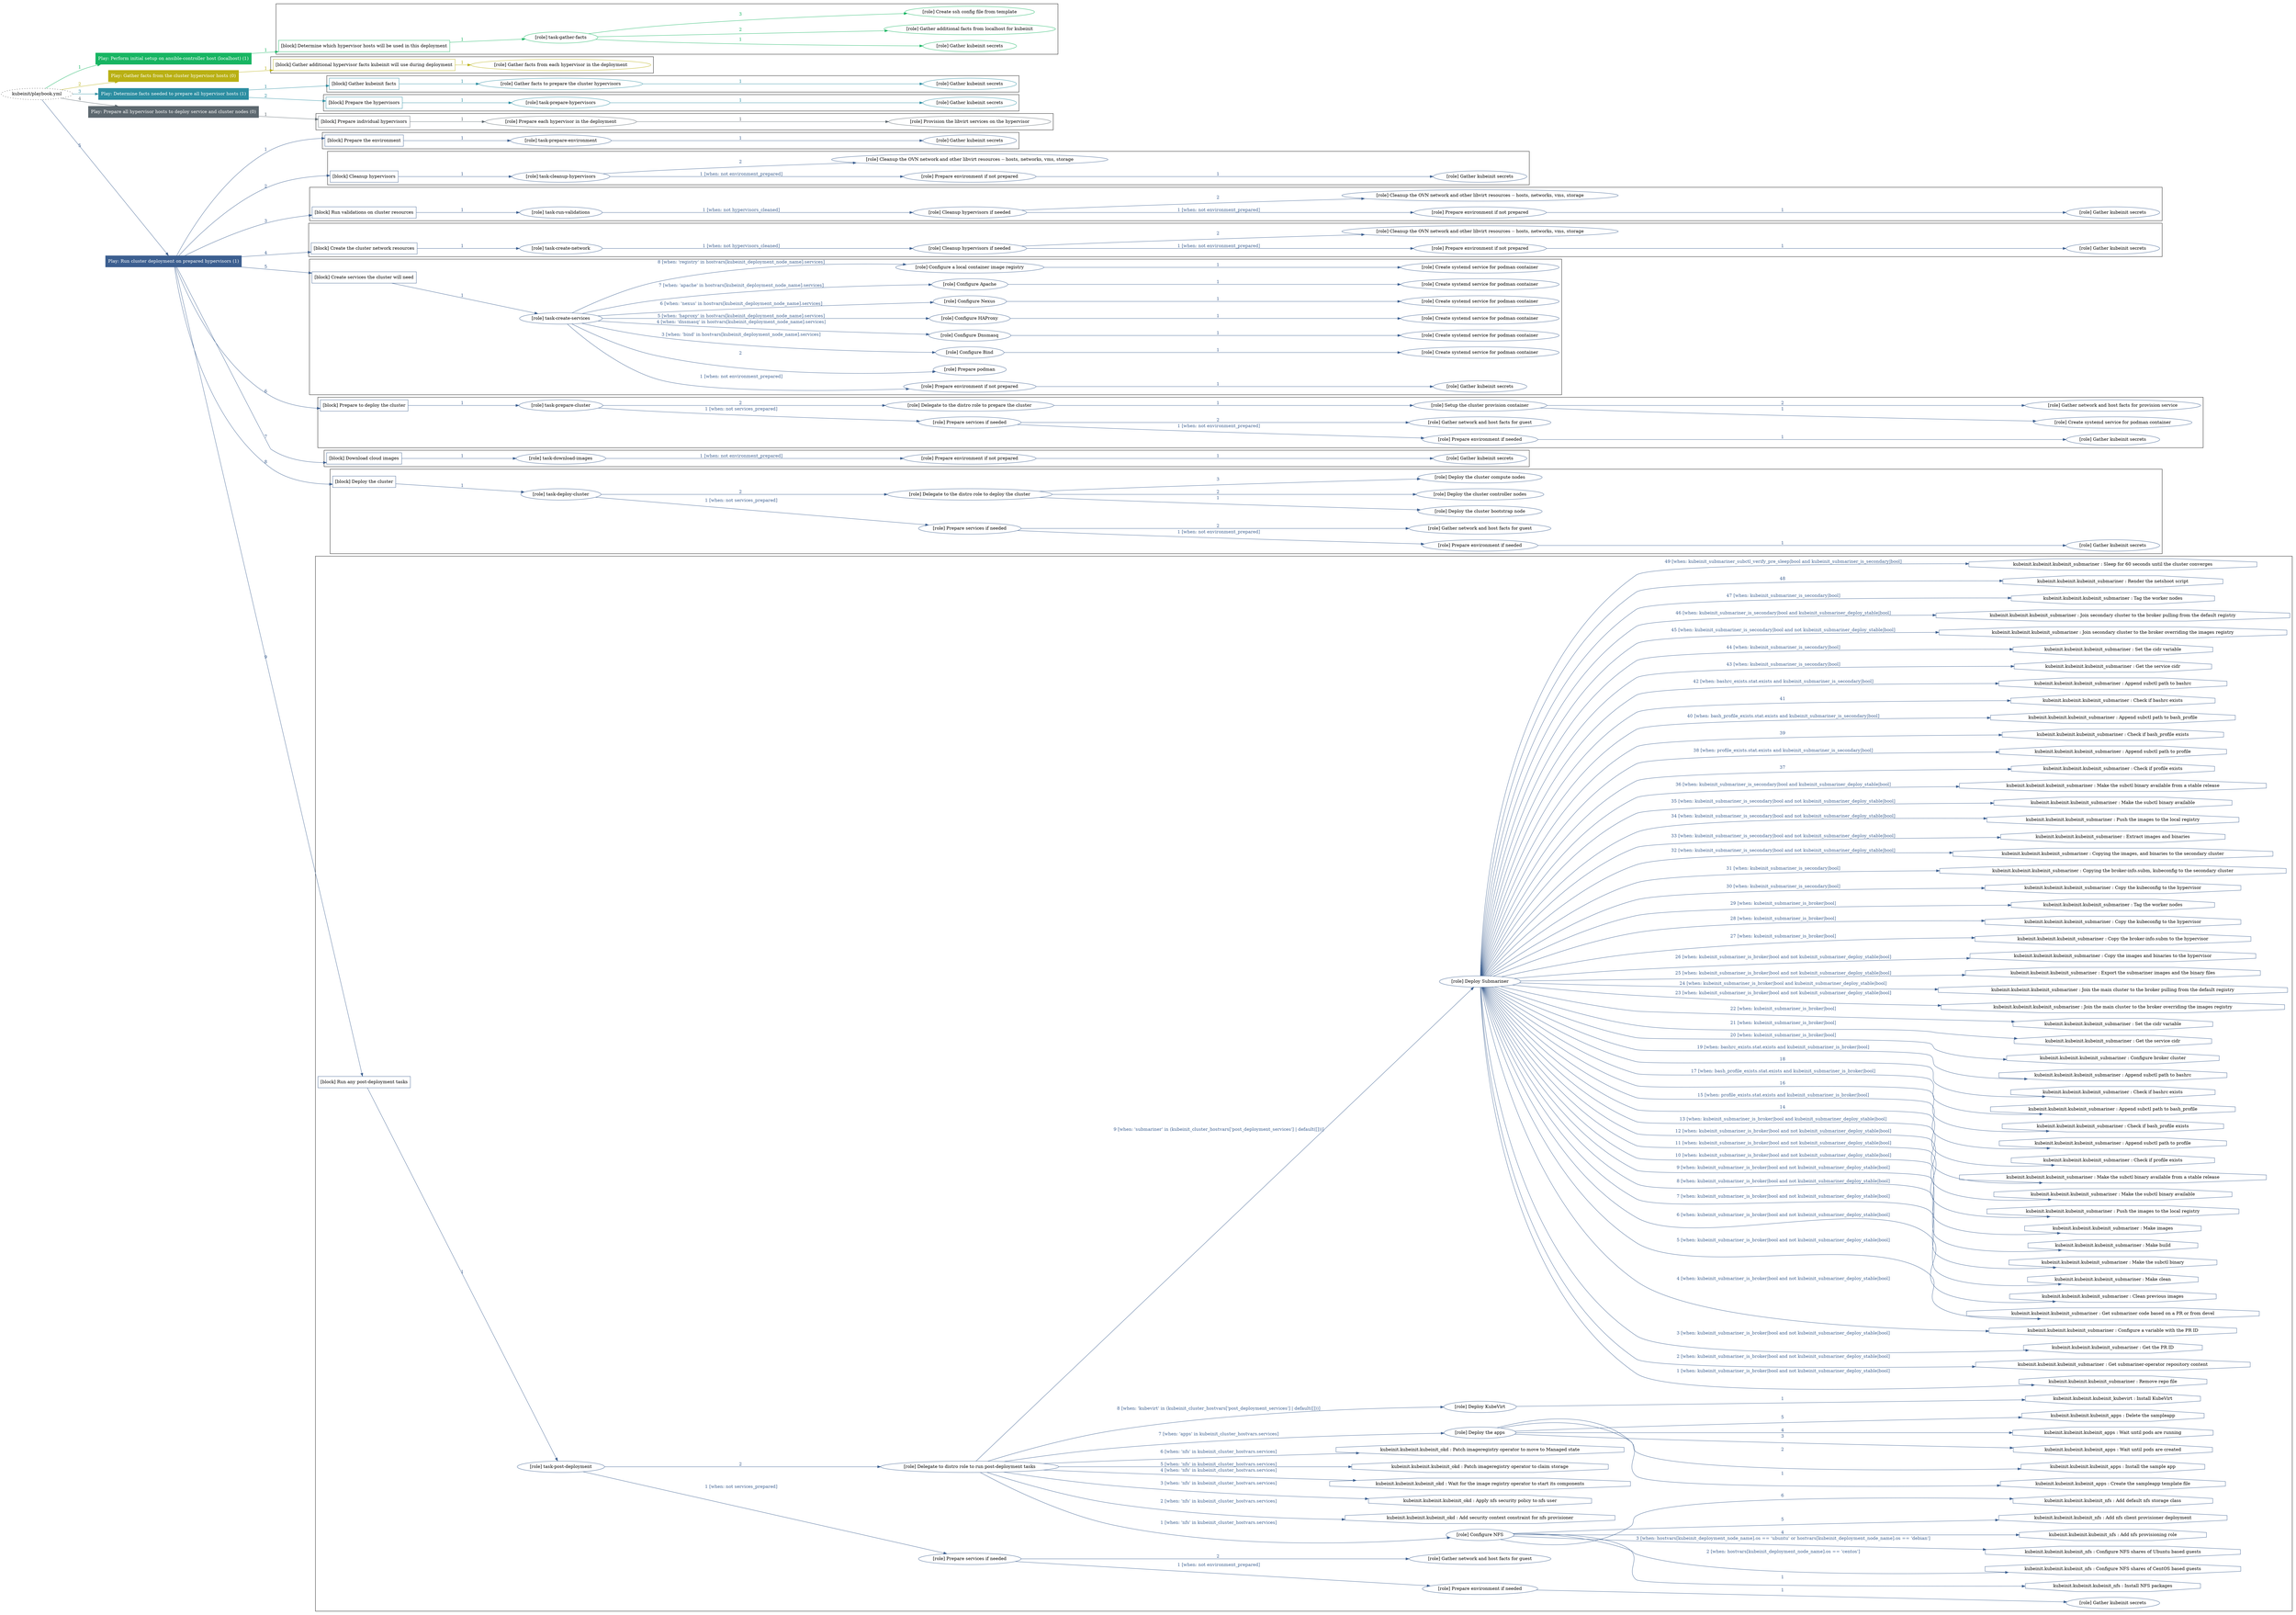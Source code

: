 digraph {
	graph [concentrate=true ordering=in rankdir=LR ratio=fill]
	edge [esep=5 sep=10]
	"kubeinit/playbook.yml" [URL="/home/runner/work/kubeinit/kubeinit/kubeinit/playbook.yml" id=playbook_0d2e0888 style=dotted]
	"kubeinit/playbook.yml" -> play_74b45f9d [label="1 " color="#17b562" fontcolor="#17b562" id=edge_d53e65c0 labeltooltip="1 " tooltip="1 "]
	subgraph "Play: Perform initial setup on ansible-controller host (localhost) (1)" {
		play_74b45f9d [label="Play: Perform initial setup on ansible-controller host (localhost) (1)" URL="/home/runner/work/kubeinit/kubeinit/kubeinit/playbook.yml" color="#17b562" fontcolor="#ffffff" id=play_74b45f9d shape=box style=filled tooltip=localhost]
		play_74b45f9d -> block_1bc0db5a [label=1 color="#17b562" fontcolor="#17b562" id=edge_f7ea2043 labeltooltip=1 tooltip=1]
		subgraph cluster_block_1bc0db5a {
			block_1bc0db5a [label="[block] Determine which hypervisor hosts will be used in this deployment" URL="/home/runner/work/kubeinit/kubeinit/kubeinit/playbook.yml" color="#17b562" id=block_1bc0db5a labeltooltip="Determine which hypervisor hosts will be used in this deployment" shape=box tooltip="Determine which hypervisor hosts will be used in this deployment"]
			block_1bc0db5a -> role_101849d7 [label="1 " color="#17b562" fontcolor="#17b562" id=edge_ba98184e labeltooltip="1 " tooltip="1 "]
			subgraph "task-gather-facts" {
				role_101849d7 [label="[role] task-gather-facts" URL="/home/runner/work/kubeinit/kubeinit/kubeinit/playbook.yml" color="#17b562" id=role_101849d7 tooltip="task-gather-facts"]
				role_101849d7 -> role_6b470eb8 [label="1 " color="#17b562" fontcolor="#17b562" id=edge_6f858d66 labeltooltip="1 " tooltip="1 "]
				subgraph "Gather kubeinit secrets" {
					role_6b470eb8 [label="[role] Gather kubeinit secrets" URL="/home/runner/.ansible/collections/ansible_collections/kubeinit/kubeinit/roles/kubeinit_prepare/tasks/build_hypervisors_group.yml" color="#17b562" id=role_6b470eb8 tooltip="Gather kubeinit secrets"]
				}
				role_101849d7 -> role_1b5135e1 [label="2 " color="#17b562" fontcolor="#17b562" id=edge_f63c012b labeltooltip="2 " tooltip="2 "]
				subgraph "Gather additional facts from localhost for kubeinit" {
					role_1b5135e1 [label="[role] Gather additional facts from localhost for kubeinit" URL="/home/runner/.ansible/collections/ansible_collections/kubeinit/kubeinit/roles/kubeinit_prepare/tasks/build_hypervisors_group.yml" color="#17b562" id=role_1b5135e1 tooltip="Gather additional facts from localhost for kubeinit"]
				}
				role_101849d7 -> role_5b0a6c51 [label="3 " color="#17b562" fontcolor="#17b562" id=edge_e468a7d2 labeltooltip="3 " tooltip="3 "]
				subgraph "Create ssh config file from template" {
					role_5b0a6c51 [label="[role] Create ssh config file from template" URL="/home/runner/.ansible/collections/ansible_collections/kubeinit/kubeinit/roles/kubeinit_prepare/tasks/build_hypervisors_group.yml" color="#17b562" id=role_5b0a6c51 tooltip="Create ssh config file from template"]
				}
			}
		}
	}
	"kubeinit/playbook.yml" -> play_fe36e749 [label="2 " color="#b9b013" fontcolor="#b9b013" id=edge_2d8221c0 labeltooltip="2 " tooltip="2 "]
	subgraph "Play: Gather facts from the cluster hypervisor hosts (0)" {
		play_fe36e749 [label="Play: Gather facts from the cluster hypervisor hosts (0)" URL="/home/runner/work/kubeinit/kubeinit/kubeinit/playbook.yml" color="#b9b013" fontcolor="#ffffff" id=play_fe36e749 shape=box style=filled tooltip="Play: Gather facts from the cluster hypervisor hosts (0)"]
		play_fe36e749 -> block_64a8a502 [label=1 color="#b9b013" fontcolor="#b9b013" id=edge_12e407fe labeltooltip=1 tooltip=1]
		subgraph cluster_block_64a8a502 {
			block_64a8a502 [label="[block] Gather additional hypervisor facts kubeinit will use during deployment" URL="/home/runner/work/kubeinit/kubeinit/kubeinit/playbook.yml" color="#b9b013" id=block_64a8a502 labeltooltip="Gather additional hypervisor facts kubeinit will use during deployment" shape=box tooltip="Gather additional hypervisor facts kubeinit will use during deployment"]
			block_64a8a502 -> role_30ee6e40 [label="1 " color="#b9b013" fontcolor="#b9b013" id=edge_1502d685 labeltooltip="1 " tooltip="1 "]
			subgraph "Gather facts from each hypervisor in the deployment" {
				role_30ee6e40 [label="[role] Gather facts from each hypervisor in the deployment" URL="/home/runner/work/kubeinit/kubeinit/kubeinit/playbook.yml" color="#b9b013" id=role_30ee6e40 tooltip="Gather facts from each hypervisor in the deployment"]
			}
		}
	}
	"kubeinit/playbook.yml" -> play_c852d0ce [label="3 " color="#2b8da1" fontcolor="#2b8da1" id=edge_7995c1d1 labeltooltip="3 " tooltip="3 "]
	subgraph "Play: Determine facts needed to prepare all hypervisor hosts (1)" {
		play_c852d0ce [label="Play: Determine facts needed to prepare all hypervisor hosts (1)" URL="/home/runner/work/kubeinit/kubeinit/kubeinit/playbook.yml" color="#2b8da1" fontcolor="#ffffff" id=play_c852d0ce shape=box style=filled tooltip=localhost]
		play_c852d0ce -> block_5e2f87ed [label=1 color="#2b8da1" fontcolor="#2b8da1" id=edge_0bfcd67e labeltooltip=1 tooltip=1]
		subgraph cluster_block_5e2f87ed {
			block_5e2f87ed [label="[block] Gather kubeinit facts" URL="/home/runner/work/kubeinit/kubeinit/kubeinit/playbook.yml" color="#2b8da1" id=block_5e2f87ed labeltooltip="Gather kubeinit facts" shape=box tooltip="Gather kubeinit facts"]
			block_5e2f87ed -> role_82ad3471 [label="1 " color="#2b8da1" fontcolor="#2b8da1" id=edge_fa983294 labeltooltip="1 " tooltip="1 "]
			subgraph "Gather facts to prepare the cluster hypervisors" {
				role_82ad3471 [label="[role] Gather facts to prepare the cluster hypervisors" URL="/home/runner/work/kubeinit/kubeinit/kubeinit/playbook.yml" color="#2b8da1" id=role_82ad3471 tooltip="Gather facts to prepare the cluster hypervisors"]
				role_82ad3471 -> role_2940b5ae [label="1 " color="#2b8da1" fontcolor="#2b8da1" id=edge_9a96204d labeltooltip="1 " tooltip="1 "]
				subgraph "Gather kubeinit secrets" {
					role_2940b5ae [label="[role] Gather kubeinit secrets" URL="/home/runner/.ansible/collections/ansible_collections/kubeinit/kubeinit/roles/kubeinit_prepare/tasks/gather_kubeinit_facts.yml" color="#2b8da1" id=role_2940b5ae tooltip="Gather kubeinit secrets"]
				}
			}
		}
		play_c852d0ce -> block_ef44c22a [label=2 color="#2b8da1" fontcolor="#2b8da1" id=edge_051ae330 labeltooltip=2 tooltip=2]
		subgraph cluster_block_ef44c22a {
			block_ef44c22a [label="[block] Prepare the hypervisors" URL="/home/runner/work/kubeinit/kubeinit/kubeinit/playbook.yml" color="#2b8da1" id=block_ef44c22a labeltooltip="Prepare the hypervisors" shape=box tooltip="Prepare the hypervisors"]
			block_ef44c22a -> role_2021c2e4 [label="1 " color="#2b8da1" fontcolor="#2b8da1" id=edge_c316426e labeltooltip="1 " tooltip="1 "]
			subgraph "task-prepare-hypervisors" {
				role_2021c2e4 [label="[role] task-prepare-hypervisors" URL="/home/runner/work/kubeinit/kubeinit/kubeinit/playbook.yml" color="#2b8da1" id=role_2021c2e4 tooltip="task-prepare-hypervisors"]
				role_2021c2e4 -> role_5a5a8504 [label="1 " color="#2b8da1" fontcolor="#2b8da1" id=edge_6fe28161 labeltooltip="1 " tooltip="1 "]
				subgraph "Gather kubeinit secrets" {
					role_5a5a8504 [label="[role] Gather kubeinit secrets" URL="/home/runner/.ansible/collections/ansible_collections/kubeinit/kubeinit/roles/kubeinit_prepare/tasks/gather_kubeinit_facts.yml" color="#2b8da1" id=role_5a5a8504 tooltip="Gather kubeinit secrets"]
				}
			}
		}
	}
	"kubeinit/playbook.yml" -> play_fe22bb12 [label="4 " color="#5d686f" fontcolor="#5d686f" id=edge_ea38cda3 labeltooltip="4 " tooltip="4 "]
	subgraph "Play: Prepare all hypervisor hosts to deploy service and cluster nodes (0)" {
		play_fe22bb12 [label="Play: Prepare all hypervisor hosts to deploy service and cluster nodes (0)" URL="/home/runner/work/kubeinit/kubeinit/kubeinit/playbook.yml" color="#5d686f" fontcolor="#ffffff" id=play_fe22bb12 shape=box style=filled tooltip="Play: Prepare all hypervisor hosts to deploy service and cluster nodes (0)"]
		play_fe22bb12 -> block_9e349b9d [label=1 color="#5d686f" fontcolor="#5d686f" id=edge_b4fc569b labeltooltip=1 tooltip=1]
		subgraph cluster_block_9e349b9d {
			block_9e349b9d [label="[block] Prepare individual hypervisors" URL="/home/runner/work/kubeinit/kubeinit/kubeinit/playbook.yml" color="#5d686f" id=block_9e349b9d labeltooltip="Prepare individual hypervisors" shape=box tooltip="Prepare individual hypervisors"]
			block_9e349b9d -> role_0c939ba4 [label="1 " color="#5d686f" fontcolor="#5d686f" id=edge_c2c166ce labeltooltip="1 " tooltip="1 "]
			subgraph "Prepare each hypervisor in the deployment" {
				role_0c939ba4 [label="[role] Prepare each hypervisor in the deployment" URL="/home/runner/work/kubeinit/kubeinit/kubeinit/playbook.yml" color="#5d686f" id=role_0c939ba4 tooltip="Prepare each hypervisor in the deployment"]
				role_0c939ba4 -> role_57cacc9a [label="1 " color="#5d686f" fontcolor="#5d686f" id=edge_68f63b62 labeltooltip="1 " tooltip="1 "]
				subgraph "Provision the libvirt services on the hypervisor" {
					role_57cacc9a [label="[role] Provision the libvirt services on the hypervisor" URL="/home/runner/.ansible/collections/ansible_collections/kubeinit/kubeinit/roles/kubeinit_prepare/tasks/prepare_hypervisor.yml" color="#5d686f" id=role_57cacc9a tooltip="Provision the libvirt services on the hypervisor"]
				}
			}
		}
	}
	"kubeinit/playbook.yml" -> play_f3a42c92 [label="5 " color="#3c5f90" fontcolor="#3c5f90" id=edge_dc5a89fe labeltooltip="5 " tooltip="5 "]
	subgraph "Play: Run cluster deployment on prepared hypervisors (1)" {
		play_f3a42c92 [label="Play: Run cluster deployment on prepared hypervisors (1)" URL="/home/runner/work/kubeinit/kubeinit/kubeinit/playbook.yml" color="#3c5f90" fontcolor="#ffffff" id=play_f3a42c92 shape=box style=filled tooltip=localhost]
		play_f3a42c92 -> block_6872302e [label=1 color="#3c5f90" fontcolor="#3c5f90" id=edge_a7d8b40a labeltooltip=1 tooltip=1]
		subgraph cluster_block_6872302e {
			block_6872302e [label="[block] Prepare the environment" URL="/home/runner/work/kubeinit/kubeinit/kubeinit/playbook.yml" color="#3c5f90" id=block_6872302e labeltooltip="Prepare the environment" shape=box tooltip="Prepare the environment"]
			block_6872302e -> role_020d3db3 [label="1 " color="#3c5f90" fontcolor="#3c5f90" id=edge_018ce4a7 labeltooltip="1 " tooltip="1 "]
			subgraph "task-prepare-environment" {
				role_020d3db3 [label="[role] task-prepare-environment" URL="/home/runner/work/kubeinit/kubeinit/kubeinit/playbook.yml" color="#3c5f90" id=role_020d3db3 tooltip="task-prepare-environment"]
				role_020d3db3 -> role_d6fc2aec [label="1 " color="#3c5f90" fontcolor="#3c5f90" id=edge_706aea36 labeltooltip="1 " tooltip="1 "]
				subgraph "Gather kubeinit secrets" {
					role_d6fc2aec [label="[role] Gather kubeinit secrets" URL="/home/runner/.ansible/collections/ansible_collections/kubeinit/kubeinit/roles/kubeinit_prepare/tasks/gather_kubeinit_facts.yml" color="#3c5f90" id=role_d6fc2aec tooltip="Gather kubeinit secrets"]
				}
			}
		}
		play_f3a42c92 -> block_60b9e677 [label=2 color="#3c5f90" fontcolor="#3c5f90" id=edge_b1f1d4fc labeltooltip=2 tooltip=2]
		subgraph cluster_block_60b9e677 {
			block_60b9e677 [label="[block] Cleanup hypervisors" URL="/home/runner/work/kubeinit/kubeinit/kubeinit/playbook.yml" color="#3c5f90" id=block_60b9e677 labeltooltip="Cleanup hypervisors" shape=box tooltip="Cleanup hypervisors"]
			block_60b9e677 -> role_f6c64072 [label="1 " color="#3c5f90" fontcolor="#3c5f90" id=edge_1eb5885e labeltooltip="1 " tooltip="1 "]
			subgraph "task-cleanup-hypervisors" {
				role_f6c64072 [label="[role] task-cleanup-hypervisors" URL="/home/runner/work/kubeinit/kubeinit/kubeinit/playbook.yml" color="#3c5f90" id=role_f6c64072 tooltip="task-cleanup-hypervisors"]
				role_f6c64072 -> role_076f46d0 [label="1 [when: not environment_prepared]" color="#3c5f90" fontcolor="#3c5f90" id=edge_bf16bcc5 labeltooltip="1 [when: not environment_prepared]" tooltip="1 [when: not environment_prepared]"]
				subgraph "Prepare environment if not prepared" {
					role_076f46d0 [label="[role] Prepare environment if not prepared" URL="/home/runner/.ansible/collections/ansible_collections/kubeinit/kubeinit/roles/kubeinit_prepare/tasks/cleanup_hypervisors.yml" color="#3c5f90" id=role_076f46d0 tooltip="Prepare environment if not prepared"]
					role_076f46d0 -> role_16b8db11 [label="1 " color="#3c5f90" fontcolor="#3c5f90" id=edge_450723f6 labeltooltip="1 " tooltip="1 "]
					subgraph "Gather kubeinit secrets" {
						role_16b8db11 [label="[role] Gather kubeinit secrets" URL="/home/runner/.ansible/collections/ansible_collections/kubeinit/kubeinit/roles/kubeinit_prepare/tasks/gather_kubeinit_facts.yml" color="#3c5f90" id=role_16b8db11 tooltip="Gather kubeinit secrets"]
					}
				}
				role_f6c64072 -> role_7275aeba [label="2 " color="#3c5f90" fontcolor="#3c5f90" id=edge_079382ce labeltooltip="2 " tooltip="2 "]
				subgraph "Cleanup the OVN network and other libvirt resources -- hosts, networks, vms, storage" {
					role_7275aeba [label="[role] Cleanup the OVN network and other libvirt resources -- hosts, networks, vms, storage" URL="/home/runner/.ansible/collections/ansible_collections/kubeinit/kubeinit/roles/kubeinit_prepare/tasks/cleanup_hypervisors.yml" color="#3c5f90" id=role_7275aeba tooltip="Cleanup the OVN network and other libvirt resources -- hosts, networks, vms, storage"]
				}
			}
		}
		play_f3a42c92 -> block_8e5bb641 [label=3 color="#3c5f90" fontcolor="#3c5f90" id=edge_ecef34b5 labeltooltip=3 tooltip=3]
		subgraph cluster_block_8e5bb641 {
			block_8e5bb641 [label="[block] Run validations on cluster resources" URL="/home/runner/work/kubeinit/kubeinit/kubeinit/playbook.yml" color="#3c5f90" id=block_8e5bb641 labeltooltip="Run validations on cluster resources" shape=box tooltip="Run validations on cluster resources"]
			block_8e5bb641 -> role_99644acf [label="1 " color="#3c5f90" fontcolor="#3c5f90" id=edge_0da02b56 labeltooltip="1 " tooltip="1 "]
			subgraph "task-run-validations" {
				role_99644acf [label="[role] task-run-validations" URL="/home/runner/work/kubeinit/kubeinit/kubeinit/playbook.yml" color="#3c5f90" id=role_99644acf tooltip="task-run-validations"]
				role_99644acf -> role_91f29ad3 [label="1 [when: not hypervisors_cleaned]" color="#3c5f90" fontcolor="#3c5f90" id=edge_3925044f labeltooltip="1 [when: not hypervisors_cleaned]" tooltip="1 [when: not hypervisors_cleaned]"]
				subgraph "Cleanup hypervisors if needed" {
					role_91f29ad3 [label="[role] Cleanup hypervisors if needed" URL="/home/runner/.ansible/collections/ansible_collections/kubeinit/kubeinit/roles/kubeinit_validations/tasks/main.yml" color="#3c5f90" id=role_91f29ad3 tooltip="Cleanup hypervisors if needed"]
					role_91f29ad3 -> role_4ab9e385 [label="1 [when: not environment_prepared]" color="#3c5f90" fontcolor="#3c5f90" id=edge_71258a09 labeltooltip="1 [when: not environment_prepared]" tooltip="1 [when: not environment_prepared]"]
					subgraph "Prepare environment if not prepared" {
						role_4ab9e385 [label="[role] Prepare environment if not prepared" URL="/home/runner/.ansible/collections/ansible_collections/kubeinit/kubeinit/roles/kubeinit_prepare/tasks/cleanup_hypervisors.yml" color="#3c5f90" id=role_4ab9e385 tooltip="Prepare environment if not prepared"]
						role_4ab9e385 -> role_7ff5f949 [label="1 " color="#3c5f90" fontcolor="#3c5f90" id=edge_f8321c58 labeltooltip="1 " tooltip="1 "]
						subgraph "Gather kubeinit secrets" {
							role_7ff5f949 [label="[role] Gather kubeinit secrets" URL="/home/runner/.ansible/collections/ansible_collections/kubeinit/kubeinit/roles/kubeinit_prepare/tasks/gather_kubeinit_facts.yml" color="#3c5f90" id=role_7ff5f949 tooltip="Gather kubeinit secrets"]
						}
					}
					role_91f29ad3 -> role_c1543b62 [label="2 " color="#3c5f90" fontcolor="#3c5f90" id=edge_f0a20b20 labeltooltip="2 " tooltip="2 "]
					subgraph "Cleanup the OVN network and other libvirt resources -- hosts, networks, vms, storage" {
						role_c1543b62 [label="[role] Cleanup the OVN network and other libvirt resources -- hosts, networks, vms, storage" URL="/home/runner/.ansible/collections/ansible_collections/kubeinit/kubeinit/roles/kubeinit_prepare/tasks/cleanup_hypervisors.yml" color="#3c5f90" id=role_c1543b62 tooltip="Cleanup the OVN network and other libvirt resources -- hosts, networks, vms, storage"]
					}
				}
			}
		}
		play_f3a42c92 -> block_2d567cc9 [label=4 color="#3c5f90" fontcolor="#3c5f90" id=edge_006a4995 labeltooltip=4 tooltip=4]
		subgraph cluster_block_2d567cc9 {
			block_2d567cc9 [label="[block] Create the cluster network resources" URL="/home/runner/work/kubeinit/kubeinit/kubeinit/playbook.yml" color="#3c5f90" id=block_2d567cc9 labeltooltip="Create the cluster network resources" shape=box tooltip="Create the cluster network resources"]
			block_2d567cc9 -> role_9d5733a4 [label="1 " color="#3c5f90" fontcolor="#3c5f90" id=edge_e6924b20 labeltooltip="1 " tooltip="1 "]
			subgraph "task-create-network" {
				role_9d5733a4 [label="[role] task-create-network" URL="/home/runner/work/kubeinit/kubeinit/kubeinit/playbook.yml" color="#3c5f90" id=role_9d5733a4 tooltip="task-create-network"]
				role_9d5733a4 -> role_ea54aea0 [label="1 [when: not hypervisors_cleaned]" color="#3c5f90" fontcolor="#3c5f90" id=edge_109212b8 labeltooltip="1 [when: not hypervisors_cleaned]" tooltip="1 [when: not hypervisors_cleaned]"]
				subgraph "Cleanup hypervisors if needed" {
					role_ea54aea0 [label="[role] Cleanup hypervisors if needed" URL="/home/runner/.ansible/collections/ansible_collections/kubeinit/kubeinit/roles/kubeinit_libvirt/tasks/create_network.yml" color="#3c5f90" id=role_ea54aea0 tooltip="Cleanup hypervisors if needed"]
					role_ea54aea0 -> role_e6944ba8 [label="1 [when: not environment_prepared]" color="#3c5f90" fontcolor="#3c5f90" id=edge_0e013404 labeltooltip="1 [when: not environment_prepared]" tooltip="1 [when: not environment_prepared]"]
					subgraph "Prepare environment if not prepared" {
						role_e6944ba8 [label="[role] Prepare environment if not prepared" URL="/home/runner/.ansible/collections/ansible_collections/kubeinit/kubeinit/roles/kubeinit_prepare/tasks/cleanup_hypervisors.yml" color="#3c5f90" id=role_e6944ba8 tooltip="Prepare environment if not prepared"]
						role_e6944ba8 -> role_4c96a526 [label="1 " color="#3c5f90" fontcolor="#3c5f90" id=edge_8c75fbeb labeltooltip="1 " tooltip="1 "]
						subgraph "Gather kubeinit secrets" {
							role_4c96a526 [label="[role] Gather kubeinit secrets" URL="/home/runner/.ansible/collections/ansible_collections/kubeinit/kubeinit/roles/kubeinit_prepare/tasks/gather_kubeinit_facts.yml" color="#3c5f90" id=role_4c96a526 tooltip="Gather kubeinit secrets"]
						}
					}
					role_ea54aea0 -> role_66adcb9d [label="2 " color="#3c5f90" fontcolor="#3c5f90" id=edge_ac8c0865 labeltooltip="2 " tooltip="2 "]
					subgraph "Cleanup the OVN network and other libvirt resources -- hosts, networks, vms, storage" {
						role_66adcb9d [label="[role] Cleanup the OVN network and other libvirt resources -- hosts, networks, vms, storage" URL="/home/runner/.ansible/collections/ansible_collections/kubeinit/kubeinit/roles/kubeinit_prepare/tasks/cleanup_hypervisors.yml" color="#3c5f90" id=role_66adcb9d tooltip="Cleanup the OVN network and other libvirt resources -- hosts, networks, vms, storage"]
					}
				}
			}
		}
		play_f3a42c92 -> block_5254177c [label=5 color="#3c5f90" fontcolor="#3c5f90" id=edge_719548ab labeltooltip=5 tooltip=5]
		subgraph cluster_block_5254177c {
			block_5254177c [label="[block] Create services the cluster will need" URL="/home/runner/work/kubeinit/kubeinit/kubeinit/playbook.yml" color="#3c5f90" id=block_5254177c labeltooltip="Create services the cluster will need" shape=box tooltip="Create services the cluster will need"]
			block_5254177c -> role_f1efe3a9 [label="1 " color="#3c5f90" fontcolor="#3c5f90" id=edge_4319a1a5 labeltooltip="1 " tooltip="1 "]
			subgraph "task-create-services" {
				role_f1efe3a9 [label="[role] task-create-services" URL="/home/runner/work/kubeinit/kubeinit/kubeinit/playbook.yml" color="#3c5f90" id=role_f1efe3a9 tooltip="task-create-services"]
				role_f1efe3a9 -> role_6eaffd49 [label="1 [when: not environment_prepared]" color="#3c5f90" fontcolor="#3c5f90" id=edge_1c1f0de9 labeltooltip="1 [when: not environment_prepared]" tooltip="1 [when: not environment_prepared]"]
				subgraph "Prepare environment if not prepared" {
					role_6eaffd49 [label="[role] Prepare environment if not prepared" URL="/home/runner/.ansible/collections/ansible_collections/kubeinit/kubeinit/roles/kubeinit_services/tasks/main.yml" color="#3c5f90" id=role_6eaffd49 tooltip="Prepare environment if not prepared"]
					role_6eaffd49 -> role_ef6c1882 [label="1 " color="#3c5f90" fontcolor="#3c5f90" id=edge_0533e4a4 labeltooltip="1 " tooltip="1 "]
					subgraph "Gather kubeinit secrets" {
						role_ef6c1882 [label="[role] Gather kubeinit secrets" URL="/home/runner/.ansible/collections/ansible_collections/kubeinit/kubeinit/roles/kubeinit_prepare/tasks/gather_kubeinit_facts.yml" color="#3c5f90" id=role_ef6c1882 tooltip="Gather kubeinit secrets"]
					}
				}
				role_f1efe3a9 -> role_4da0bb31 [label="2 " color="#3c5f90" fontcolor="#3c5f90" id=edge_dab3d168 labeltooltip="2 " tooltip="2 "]
				subgraph "Prepare podman" {
					role_4da0bb31 [label="[role] Prepare podman" URL="/home/runner/.ansible/collections/ansible_collections/kubeinit/kubeinit/roles/kubeinit_services/tasks/00_create_service_pod.yml" color="#3c5f90" id=role_4da0bb31 tooltip="Prepare podman"]
				}
				role_f1efe3a9 -> role_f0a9bce6 [label="3 [when: 'bind' in hostvars[kubeinit_deployment_node_name].services]" color="#3c5f90" fontcolor="#3c5f90" id=edge_0907b82d labeltooltip="3 [when: 'bind' in hostvars[kubeinit_deployment_node_name].services]" tooltip="3 [when: 'bind' in hostvars[kubeinit_deployment_node_name].services]"]
				subgraph "Configure Bind" {
					role_f0a9bce6 [label="[role] Configure Bind" URL="/home/runner/.ansible/collections/ansible_collections/kubeinit/kubeinit/roles/kubeinit_services/tasks/start_services_containers.yml" color="#3c5f90" id=role_f0a9bce6 tooltip="Configure Bind"]
					role_f0a9bce6 -> role_652acc25 [label="1 " color="#3c5f90" fontcolor="#3c5f90" id=edge_d22470be labeltooltip="1 " tooltip="1 "]
					subgraph "Create systemd service for podman container" {
						role_652acc25 [label="[role] Create systemd service for podman container" URL="/home/runner/.ansible/collections/ansible_collections/kubeinit/kubeinit/roles/kubeinit_bind/tasks/main.yml" color="#3c5f90" id=role_652acc25 tooltip="Create systemd service for podman container"]
					}
				}
				role_f1efe3a9 -> role_fc26b2c6 [label="4 [when: 'dnsmasq' in hostvars[kubeinit_deployment_node_name].services]" color="#3c5f90" fontcolor="#3c5f90" id=edge_16740e93 labeltooltip="4 [when: 'dnsmasq' in hostvars[kubeinit_deployment_node_name].services]" tooltip="4 [when: 'dnsmasq' in hostvars[kubeinit_deployment_node_name].services]"]
				subgraph "Configure Dnsmasq" {
					role_fc26b2c6 [label="[role] Configure Dnsmasq" URL="/home/runner/.ansible/collections/ansible_collections/kubeinit/kubeinit/roles/kubeinit_services/tasks/start_services_containers.yml" color="#3c5f90" id=role_fc26b2c6 tooltip="Configure Dnsmasq"]
					role_fc26b2c6 -> role_58a04574 [label="1 " color="#3c5f90" fontcolor="#3c5f90" id=edge_ed1c5184 labeltooltip="1 " tooltip="1 "]
					subgraph "Create systemd service for podman container" {
						role_58a04574 [label="[role] Create systemd service for podman container" URL="/home/runner/.ansible/collections/ansible_collections/kubeinit/kubeinit/roles/kubeinit_dnsmasq/tasks/main.yml" color="#3c5f90" id=role_58a04574 tooltip="Create systemd service for podman container"]
					}
				}
				role_f1efe3a9 -> role_c16360ad [label="5 [when: 'haproxy' in hostvars[kubeinit_deployment_node_name].services]" color="#3c5f90" fontcolor="#3c5f90" id=edge_800043de labeltooltip="5 [when: 'haproxy' in hostvars[kubeinit_deployment_node_name].services]" tooltip="5 [when: 'haproxy' in hostvars[kubeinit_deployment_node_name].services]"]
				subgraph "Configure HAProxy" {
					role_c16360ad [label="[role] Configure HAProxy" URL="/home/runner/.ansible/collections/ansible_collections/kubeinit/kubeinit/roles/kubeinit_services/tasks/start_services_containers.yml" color="#3c5f90" id=role_c16360ad tooltip="Configure HAProxy"]
					role_c16360ad -> role_47dd6a51 [label="1 " color="#3c5f90" fontcolor="#3c5f90" id=edge_ab87af05 labeltooltip="1 " tooltip="1 "]
					subgraph "Create systemd service for podman container" {
						role_47dd6a51 [label="[role] Create systemd service for podman container" URL="/home/runner/.ansible/collections/ansible_collections/kubeinit/kubeinit/roles/kubeinit_haproxy/tasks/main.yml" color="#3c5f90" id=role_47dd6a51 tooltip="Create systemd service for podman container"]
					}
				}
				role_f1efe3a9 -> role_dddfdd54 [label="6 [when: 'nexus' in hostvars[kubeinit_deployment_node_name].services]" color="#3c5f90" fontcolor="#3c5f90" id=edge_184bc23f labeltooltip="6 [when: 'nexus' in hostvars[kubeinit_deployment_node_name].services]" tooltip="6 [when: 'nexus' in hostvars[kubeinit_deployment_node_name].services]"]
				subgraph "Configure Nexus" {
					role_dddfdd54 [label="[role] Configure Nexus" URL="/home/runner/.ansible/collections/ansible_collections/kubeinit/kubeinit/roles/kubeinit_services/tasks/start_services_containers.yml" color="#3c5f90" id=role_dddfdd54 tooltip="Configure Nexus"]
					role_dddfdd54 -> role_1fbb1363 [label="1 " color="#3c5f90" fontcolor="#3c5f90" id=edge_cfdd49c5 labeltooltip="1 " tooltip="1 "]
					subgraph "Create systemd service for podman container" {
						role_1fbb1363 [label="[role] Create systemd service for podman container" URL="/home/runner/.ansible/collections/ansible_collections/kubeinit/kubeinit/roles/kubeinit_nexus/tasks/main.yml" color="#3c5f90" id=role_1fbb1363 tooltip="Create systemd service for podman container"]
					}
				}
				role_f1efe3a9 -> role_cc0946fc [label="7 [when: 'apache' in hostvars[kubeinit_deployment_node_name].services]" color="#3c5f90" fontcolor="#3c5f90" id=edge_660cb048 labeltooltip="7 [when: 'apache' in hostvars[kubeinit_deployment_node_name].services]" tooltip="7 [when: 'apache' in hostvars[kubeinit_deployment_node_name].services]"]
				subgraph "Configure Apache" {
					role_cc0946fc [label="[role] Configure Apache" URL="/home/runner/.ansible/collections/ansible_collections/kubeinit/kubeinit/roles/kubeinit_services/tasks/start_services_containers.yml" color="#3c5f90" id=role_cc0946fc tooltip="Configure Apache"]
					role_cc0946fc -> role_be9f7f61 [label="1 " color="#3c5f90" fontcolor="#3c5f90" id=edge_75877e0a labeltooltip="1 " tooltip="1 "]
					subgraph "Create systemd service for podman container" {
						role_be9f7f61 [label="[role] Create systemd service for podman container" URL="/home/runner/.ansible/collections/ansible_collections/kubeinit/kubeinit/roles/kubeinit_apache/tasks/main.yml" color="#3c5f90" id=role_be9f7f61 tooltip="Create systemd service for podman container"]
					}
				}
				role_f1efe3a9 -> role_2fd09ac0 [label="8 [when: 'registry' in hostvars[kubeinit_deployment_node_name].services]" color="#3c5f90" fontcolor="#3c5f90" id=edge_fd020a9d labeltooltip="8 [when: 'registry' in hostvars[kubeinit_deployment_node_name].services]" tooltip="8 [when: 'registry' in hostvars[kubeinit_deployment_node_name].services]"]
				subgraph "Configure a local container image registry" {
					role_2fd09ac0 [label="[role] Configure a local container image registry" URL="/home/runner/.ansible/collections/ansible_collections/kubeinit/kubeinit/roles/kubeinit_services/tasks/start_services_containers.yml" color="#3c5f90" id=role_2fd09ac0 tooltip="Configure a local container image registry"]
					role_2fd09ac0 -> role_5c1093b8 [label="1 " color="#3c5f90" fontcolor="#3c5f90" id=edge_50810cd8 labeltooltip="1 " tooltip="1 "]
					subgraph "Create systemd service for podman container" {
						role_5c1093b8 [label="[role] Create systemd service for podman container" URL="/home/runner/.ansible/collections/ansible_collections/kubeinit/kubeinit/roles/kubeinit_registry/tasks/main.yml" color="#3c5f90" id=role_5c1093b8 tooltip="Create systemd service for podman container"]
					}
				}
			}
		}
		play_f3a42c92 -> block_350c9afe [label=6 color="#3c5f90" fontcolor="#3c5f90" id=edge_828b5dfe labeltooltip=6 tooltip=6]
		subgraph cluster_block_350c9afe {
			block_350c9afe [label="[block] Prepare to deploy the cluster" URL="/home/runner/work/kubeinit/kubeinit/kubeinit/playbook.yml" color="#3c5f90" id=block_350c9afe labeltooltip="Prepare to deploy the cluster" shape=box tooltip="Prepare to deploy the cluster"]
			block_350c9afe -> role_6b3568ad [label="1 " color="#3c5f90" fontcolor="#3c5f90" id=edge_fbae788c labeltooltip="1 " tooltip="1 "]
			subgraph "task-prepare-cluster" {
				role_6b3568ad [label="[role] task-prepare-cluster" URL="/home/runner/work/kubeinit/kubeinit/kubeinit/playbook.yml" color="#3c5f90" id=role_6b3568ad tooltip="task-prepare-cluster"]
				role_6b3568ad -> role_ade5c520 [label="1 [when: not services_prepared]" color="#3c5f90" fontcolor="#3c5f90" id=edge_f7658279 labeltooltip="1 [when: not services_prepared]" tooltip="1 [when: not services_prepared]"]
				subgraph "Prepare services if needed" {
					role_ade5c520 [label="[role] Prepare services if needed" URL="/home/runner/.ansible/collections/ansible_collections/kubeinit/kubeinit/roles/kubeinit_prepare/tasks/prepare_cluster.yml" color="#3c5f90" id=role_ade5c520 tooltip="Prepare services if needed"]
					role_ade5c520 -> role_cab4fc91 [label="1 [when: not environment_prepared]" color="#3c5f90" fontcolor="#3c5f90" id=edge_a1637003 labeltooltip="1 [when: not environment_prepared]" tooltip="1 [when: not environment_prepared]"]
					subgraph "Prepare environment if needed" {
						role_cab4fc91 [label="[role] Prepare environment if needed" URL="/home/runner/.ansible/collections/ansible_collections/kubeinit/kubeinit/roles/kubeinit_services/tasks/prepare_services.yml" color="#3c5f90" id=role_cab4fc91 tooltip="Prepare environment if needed"]
						role_cab4fc91 -> role_e4089755 [label="1 " color="#3c5f90" fontcolor="#3c5f90" id=edge_32b2dbe9 labeltooltip="1 " tooltip="1 "]
						subgraph "Gather kubeinit secrets" {
							role_e4089755 [label="[role] Gather kubeinit secrets" URL="/home/runner/.ansible/collections/ansible_collections/kubeinit/kubeinit/roles/kubeinit_prepare/tasks/gather_kubeinit_facts.yml" color="#3c5f90" id=role_e4089755 tooltip="Gather kubeinit secrets"]
						}
					}
					role_ade5c520 -> role_b4afceaf [label="2 " color="#3c5f90" fontcolor="#3c5f90" id=edge_52595a43 labeltooltip="2 " tooltip="2 "]
					subgraph "Gather network and host facts for guest" {
						role_b4afceaf [label="[role] Gather network and host facts for guest" URL="/home/runner/.ansible/collections/ansible_collections/kubeinit/kubeinit/roles/kubeinit_services/tasks/prepare_services.yml" color="#3c5f90" id=role_b4afceaf tooltip="Gather network and host facts for guest"]
					}
				}
				role_6b3568ad -> role_ee91ab2c [label="2 " color="#3c5f90" fontcolor="#3c5f90" id=edge_32af7d08 labeltooltip="2 " tooltip="2 "]
				subgraph "Delegate to the distro role to prepare the cluster" {
					role_ee91ab2c [label="[role] Delegate to the distro role to prepare the cluster" URL="/home/runner/.ansible/collections/ansible_collections/kubeinit/kubeinit/roles/kubeinit_prepare/tasks/prepare_cluster.yml" color="#3c5f90" id=role_ee91ab2c tooltip="Delegate to the distro role to prepare the cluster"]
					role_ee91ab2c -> role_f8cda65c [label="1 " color="#3c5f90" fontcolor="#3c5f90" id=edge_1a2e97ae labeltooltip="1 " tooltip="1 "]
					subgraph "Setup the cluster provision container" {
						role_f8cda65c [label="[role] Setup the cluster provision container" URL="/home/runner/.ansible/collections/ansible_collections/kubeinit/kubeinit/roles/kubeinit_okd/tasks/prepare_cluster.yml" color="#3c5f90" id=role_f8cda65c tooltip="Setup the cluster provision container"]
						role_f8cda65c -> role_78f29c96 [label="1 " color="#3c5f90" fontcolor="#3c5f90" id=edge_ba07cec8 labeltooltip="1 " tooltip="1 "]
						subgraph "Create systemd service for podman container" {
							role_78f29c96 [label="[role] Create systemd service for podman container" URL="/home/runner/.ansible/collections/ansible_collections/kubeinit/kubeinit/roles/kubeinit_services/tasks/create_provision_container.yml" color="#3c5f90" id=role_78f29c96 tooltip="Create systemd service for podman container"]
						}
						role_f8cda65c -> role_6fc10806 [label="2 " color="#3c5f90" fontcolor="#3c5f90" id=edge_13a70801 labeltooltip="2 " tooltip="2 "]
						subgraph "Gather network and host facts for provision service" {
							role_6fc10806 [label="[role] Gather network and host facts for provision service" URL="/home/runner/.ansible/collections/ansible_collections/kubeinit/kubeinit/roles/kubeinit_services/tasks/create_provision_container.yml" color="#3c5f90" id=role_6fc10806 tooltip="Gather network and host facts for provision service"]
						}
					}
				}
			}
		}
		play_f3a42c92 -> block_f6c69e9a [label=7 color="#3c5f90" fontcolor="#3c5f90" id=edge_8cfffb04 labeltooltip=7 tooltip=7]
		subgraph cluster_block_f6c69e9a {
			block_f6c69e9a [label="[block] Download cloud images" URL="/home/runner/work/kubeinit/kubeinit/kubeinit/playbook.yml" color="#3c5f90" id=block_f6c69e9a labeltooltip="Download cloud images" shape=box tooltip="Download cloud images"]
			block_f6c69e9a -> role_c4503e0a [label="1 " color="#3c5f90" fontcolor="#3c5f90" id=edge_a79fc396 labeltooltip="1 " tooltip="1 "]
			subgraph "task-download-images" {
				role_c4503e0a [label="[role] task-download-images" URL="/home/runner/work/kubeinit/kubeinit/kubeinit/playbook.yml" color="#3c5f90" id=role_c4503e0a tooltip="task-download-images"]
				role_c4503e0a -> role_eb8c3851 [label="1 [when: not environment_prepared]" color="#3c5f90" fontcolor="#3c5f90" id=edge_acd8457f labeltooltip="1 [when: not environment_prepared]" tooltip="1 [when: not environment_prepared]"]
				subgraph "Prepare environment if not prepared" {
					role_eb8c3851 [label="[role] Prepare environment if not prepared" URL="/home/runner/.ansible/collections/ansible_collections/kubeinit/kubeinit/roles/kubeinit_libvirt/tasks/download_cloud_images.yml" color="#3c5f90" id=role_eb8c3851 tooltip="Prepare environment if not prepared"]
					role_eb8c3851 -> role_fe74fd60 [label="1 " color="#3c5f90" fontcolor="#3c5f90" id=edge_0f8734b8 labeltooltip="1 " tooltip="1 "]
					subgraph "Gather kubeinit secrets" {
						role_fe74fd60 [label="[role] Gather kubeinit secrets" URL="/home/runner/.ansible/collections/ansible_collections/kubeinit/kubeinit/roles/kubeinit_prepare/tasks/gather_kubeinit_facts.yml" color="#3c5f90" id=role_fe74fd60 tooltip="Gather kubeinit secrets"]
					}
				}
			}
		}
		play_f3a42c92 -> block_ea6dc76f [label=8 color="#3c5f90" fontcolor="#3c5f90" id=edge_52d5b779 labeltooltip=8 tooltip=8]
		subgraph cluster_block_ea6dc76f {
			block_ea6dc76f [label="[block] Deploy the cluster" URL="/home/runner/work/kubeinit/kubeinit/kubeinit/playbook.yml" color="#3c5f90" id=block_ea6dc76f labeltooltip="Deploy the cluster" shape=box tooltip="Deploy the cluster"]
			block_ea6dc76f -> role_3b8b540f [label="1 " color="#3c5f90" fontcolor="#3c5f90" id=edge_720c6242 labeltooltip="1 " tooltip="1 "]
			subgraph "task-deploy-cluster" {
				role_3b8b540f [label="[role] task-deploy-cluster" URL="/home/runner/work/kubeinit/kubeinit/kubeinit/playbook.yml" color="#3c5f90" id=role_3b8b540f tooltip="task-deploy-cluster"]
				role_3b8b540f -> role_b09678d3 [label="1 [when: not services_prepared]" color="#3c5f90" fontcolor="#3c5f90" id=edge_8b43465d labeltooltip="1 [when: not services_prepared]" tooltip="1 [when: not services_prepared]"]
				subgraph "Prepare services if needed" {
					role_b09678d3 [label="[role] Prepare services if needed" URL="/home/runner/.ansible/collections/ansible_collections/kubeinit/kubeinit/roles/kubeinit_prepare/tasks/deploy_cluster.yml" color="#3c5f90" id=role_b09678d3 tooltip="Prepare services if needed"]
					role_b09678d3 -> role_52f82fa0 [label="1 [when: not environment_prepared]" color="#3c5f90" fontcolor="#3c5f90" id=edge_cddd0295 labeltooltip="1 [when: not environment_prepared]" tooltip="1 [when: not environment_prepared]"]
					subgraph "Prepare environment if needed" {
						role_52f82fa0 [label="[role] Prepare environment if needed" URL="/home/runner/.ansible/collections/ansible_collections/kubeinit/kubeinit/roles/kubeinit_services/tasks/prepare_services.yml" color="#3c5f90" id=role_52f82fa0 tooltip="Prepare environment if needed"]
						role_52f82fa0 -> role_4420dcc5 [label="1 " color="#3c5f90" fontcolor="#3c5f90" id=edge_bce555cc labeltooltip="1 " tooltip="1 "]
						subgraph "Gather kubeinit secrets" {
							role_4420dcc5 [label="[role] Gather kubeinit secrets" URL="/home/runner/.ansible/collections/ansible_collections/kubeinit/kubeinit/roles/kubeinit_prepare/tasks/gather_kubeinit_facts.yml" color="#3c5f90" id=role_4420dcc5 tooltip="Gather kubeinit secrets"]
						}
					}
					role_b09678d3 -> role_06aa743b [label="2 " color="#3c5f90" fontcolor="#3c5f90" id=edge_9c329255 labeltooltip="2 " tooltip="2 "]
					subgraph "Gather network and host facts for guest" {
						role_06aa743b [label="[role] Gather network and host facts for guest" URL="/home/runner/.ansible/collections/ansible_collections/kubeinit/kubeinit/roles/kubeinit_services/tasks/prepare_services.yml" color="#3c5f90" id=role_06aa743b tooltip="Gather network and host facts for guest"]
					}
				}
				role_3b8b540f -> role_7dbab67c [label="2 " color="#3c5f90" fontcolor="#3c5f90" id=edge_ba588f8b labeltooltip="2 " tooltip="2 "]
				subgraph "Delegate to the distro role to deploy the cluster" {
					role_7dbab67c [label="[role] Delegate to the distro role to deploy the cluster" URL="/home/runner/.ansible/collections/ansible_collections/kubeinit/kubeinit/roles/kubeinit_prepare/tasks/deploy_cluster.yml" color="#3c5f90" id=role_7dbab67c tooltip="Delegate to the distro role to deploy the cluster"]
					role_7dbab67c -> role_8458f7f5 [label="1 " color="#3c5f90" fontcolor="#3c5f90" id=edge_8119cf95 labeltooltip="1 " tooltip="1 "]
					subgraph "Deploy the cluster bootstrap node" {
						role_8458f7f5 [label="[role] Deploy the cluster bootstrap node" URL="/home/runner/.ansible/collections/ansible_collections/kubeinit/kubeinit/roles/kubeinit_okd/tasks/main.yml" color="#3c5f90" id=role_8458f7f5 tooltip="Deploy the cluster bootstrap node"]
					}
					role_7dbab67c -> role_70262a82 [label="2 " color="#3c5f90" fontcolor="#3c5f90" id=edge_160eed4c labeltooltip="2 " tooltip="2 "]
					subgraph "Deploy the cluster controller nodes" {
						role_70262a82 [label="[role] Deploy the cluster controller nodes" URL="/home/runner/.ansible/collections/ansible_collections/kubeinit/kubeinit/roles/kubeinit_okd/tasks/main.yml" color="#3c5f90" id=role_70262a82 tooltip="Deploy the cluster controller nodes"]
					}
					role_7dbab67c -> role_d43295f5 [label="3 " color="#3c5f90" fontcolor="#3c5f90" id=edge_444a018a labeltooltip="3 " tooltip="3 "]
					subgraph "Deploy the cluster compute nodes" {
						role_d43295f5 [label="[role] Deploy the cluster compute nodes" URL="/home/runner/.ansible/collections/ansible_collections/kubeinit/kubeinit/roles/kubeinit_okd/tasks/main.yml" color="#3c5f90" id=role_d43295f5 tooltip="Deploy the cluster compute nodes"]
					}
				}
			}
		}
		play_f3a42c92 -> block_1cb3c92d [label=9 color="#3c5f90" fontcolor="#3c5f90" id=edge_8511725b labeltooltip=9 tooltip=9]
		subgraph cluster_block_1cb3c92d {
			block_1cb3c92d [label="[block] Run any post-deployment tasks" URL="/home/runner/work/kubeinit/kubeinit/kubeinit/playbook.yml" color="#3c5f90" id=block_1cb3c92d labeltooltip="Run any post-deployment tasks" shape=box tooltip="Run any post-deployment tasks"]
			block_1cb3c92d -> role_ab5aaaf8 [label="1 " color="#3c5f90" fontcolor="#3c5f90" id=edge_157590db labeltooltip="1 " tooltip="1 "]
			subgraph "task-post-deployment" {
				role_ab5aaaf8 [label="[role] task-post-deployment" URL="/home/runner/work/kubeinit/kubeinit/kubeinit/playbook.yml" color="#3c5f90" id=role_ab5aaaf8 tooltip="task-post-deployment"]
				role_ab5aaaf8 -> role_a3739058 [label="1 [when: not services_prepared]" color="#3c5f90" fontcolor="#3c5f90" id=edge_e89303da labeltooltip="1 [when: not services_prepared]" tooltip="1 [when: not services_prepared]"]
				subgraph "Prepare services if needed" {
					role_a3739058 [label="[role] Prepare services if needed" URL="/home/runner/.ansible/collections/ansible_collections/kubeinit/kubeinit/roles/kubeinit_prepare/tasks/post_deployment.yml" color="#3c5f90" id=role_a3739058 tooltip="Prepare services if needed"]
					role_a3739058 -> role_b277856d [label="1 [when: not environment_prepared]" color="#3c5f90" fontcolor="#3c5f90" id=edge_27fdc119 labeltooltip="1 [when: not environment_prepared]" tooltip="1 [when: not environment_prepared]"]
					subgraph "Prepare environment if needed" {
						role_b277856d [label="[role] Prepare environment if needed" URL="/home/runner/.ansible/collections/ansible_collections/kubeinit/kubeinit/roles/kubeinit_services/tasks/prepare_services.yml" color="#3c5f90" id=role_b277856d tooltip="Prepare environment if needed"]
						role_b277856d -> role_6c116b78 [label="1 " color="#3c5f90" fontcolor="#3c5f90" id=edge_9572c4d7 labeltooltip="1 " tooltip="1 "]
						subgraph "Gather kubeinit secrets" {
							role_6c116b78 [label="[role] Gather kubeinit secrets" URL="/home/runner/.ansible/collections/ansible_collections/kubeinit/kubeinit/roles/kubeinit_prepare/tasks/gather_kubeinit_facts.yml" color="#3c5f90" id=role_6c116b78 tooltip="Gather kubeinit secrets"]
						}
					}
					role_a3739058 -> role_f4c236c7 [label="2 " color="#3c5f90" fontcolor="#3c5f90" id=edge_8a190bff labeltooltip="2 " tooltip="2 "]
					subgraph "Gather network and host facts for guest" {
						role_f4c236c7 [label="[role] Gather network and host facts for guest" URL="/home/runner/.ansible/collections/ansible_collections/kubeinit/kubeinit/roles/kubeinit_services/tasks/prepare_services.yml" color="#3c5f90" id=role_f4c236c7 tooltip="Gather network and host facts for guest"]
					}
				}
				role_ab5aaaf8 -> role_66e63405 [label="2 " color="#3c5f90" fontcolor="#3c5f90" id=edge_99313a51 labeltooltip="2 " tooltip="2 "]
				subgraph "Delegate to distro role to run post-deployment tasks" {
					role_66e63405 [label="[role] Delegate to distro role to run post-deployment tasks" URL="/home/runner/.ansible/collections/ansible_collections/kubeinit/kubeinit/roles/kubeinit_prepare/tasks/post_deployment.yml" color="#3c5f90" id=role_66e63405 tooltip="Delegate to distro role to run post-deployment tasks"]
					role_66e63405 -> role_9be81a94 [label="1 [when: 'nfs' in kubeinit_cluster_hostvars.services]" color="#3c5f90" fontcolor="#3c5f90" id=edge_ca2d3eae labeltooltip="1 [when: 'nfs' in kubeinit_cluster_hostvars.services]" tooltip="1 [when: 'nfs' in kubeinit_cluster_hostvars.services]"]
					subgraph "Configure NFS" {
						role_9be81a94 [label="[role] Configure NFS" URL="/home/runner/.ansible/collections/ansible_collections/kubeinit/kubeinit/roles/kubeinit_okd/tasks/post_deployment_tasks.yml" color="#3c5f90" id=role_9be81a94 tooltip="Configure NFS"]
						task_83d6af03 [label="kubeinit.kubeinit.kubeinit_nfs : Install NFS packages" URL="/home/runner/.ansible/collections/ansible_collections/kubeinit/kubeinit/roles/kubeinit_nfs/tasks/main.yml" color="#3c5f90" id=task_83d6af03 shape=octagon tooltip="kubeinit.kubeinit.kubeinit_nfs : Install NFS packages"]
						role_9be81a94 -> task_83d6af03 [label="1 " color="#3c5f90" fontcolor="#3c5f90" id=edge_70abae38 labeltooltip="1 " tooltip="1 "]
						task_0d7f5df8 [label="kubeinit.kubeinit.kubeinit_nfs : Configure NFS shares of CentOS based guests" URL="/home/runner/.ansible/collections/ansible_collections/kubeinit/kubeinit/roles/kubeinit_nfs/tasks/main.yml" color="#3c5f90" id=task_0d7f5df8 shape=octagon tooltip="kubeinit.kubeinit.kubeinit_nfs : Configure NFS shares of CentOS based guests"]
						role_9be81a94 -> task_0d7f5df8 [label="2 [when: hostvars[kubeinit_deployment_node_name].os == 'centos']" color="#3c5f90" fontcolor="#3c5f90" id=edge_8b62cba9 labeltooltip="2 [when: hostvars[kubeinit_deployment_node_name].os == 'centos']" tooltip="2 [when: hostvars[kubeinit_deployment_node_name].os == 'centos']"]
						task_e772c95b [label="kubeinit.kubeinit.kubeinit_nfs : Configure NFS shares of Ubuntu based guests" URL="/home/runner/.ansible/collections/ansible_collections/kubeinit/kubeinit/roles/kubeinit_nfs/tasks/main.yml" color="#3c5f90" id=task_e772c95b shape=octagon tooltip="kubeinit.kubeinit.kubeinit_nfs : Configure NFS shares of Ubuntu based guests"]
						role_9be81a94 -> task_e772c95b [label="3 [when: hostvars[kubeinit_deployment_node_name].os == 'ubuntu' or hostvars[kubeinit_deployment_node_name].os == 'debian']" color="#3c5f90" fontcolor="#3c5f90" id=edge_772df98d labeltooltip="3 [when: hostvars[kubeinit_deployment_node_name].os == 'ubuntu' or hostvars[kubeinit_deployment_node_name].os == 'debian']" tooltip="3 [when: hostvars[kubeinit_deployment_node_name].os == 'ubuntu' or hostvars[kubeinit_deployment_node_name].os == 'debian']"]
						task_23005678 [label="kubeinit.kubeinit.kubeinit_nfs : Add nfs provisioning role" URL="/home/runner/.ansible/collections/ansible_collections/kubeinit/kubeinit/roles/kubeinit_nfs/tasks/main.yml" color="#3c5f90" id=task_23005678 shape=octagon tooltip="kubeinit.kubeinit.kubeinit_nfs : Add nfs provisioning role"]
						role_9be81a94 -> task_23005678 [label="4 " color="#3c5f90" fontcolor="#3c5f90" id=edge_a4f9731f labeltooltip="4 " tooltip="4 "]
						task_a759f4df [label="kubeinit.kubeinit.kubeinit_nfs : Add nfs client provisioner deployment" URL="/home/runner/.ansible/collections/ansible_collections/kubeinit/kubeinit/roles/kubeinit_nfs/tasks/main.yml" color="#3c5f90" id=task_a759f4df shape=octagon tooltip="kubeinit.kubeinit.kubeinit_nfs : Add nfs client provisioner deployment"]
						role_9be81a94 -> task_a759f4df [label="5 " color="#3c5f90" fontcolor="#3c5f90" id=edge_ce2dc954 labeltooltip="5 " tooltip="5 "]
						task_fbfbf0a2 [label="kubeinit.kubeinit.kubeinit_nfs : Add default nfs storage class" URL="/home/runner/.ansible/collections/ansible_collections/kubeinit/kubeinit/roles/kubeinit_nfs/tasks/main.yml" color="#3c5f90" id=task_fbfbf0a2 shape=octagon tooltip="kubeinit.kubeinit.kubeinit_nfs : Add default nfs storage class"]
						role_9be81a94 -> task_fbfbf0a2 [label="6 " color="#3c5f90" fontcolor="#3c5f90" id=edge_94d0aca3 labeltooltip="6 " tooltip="6 "]
					}
					task_e048a235 [label="kubeinit.kubeinit.kubeinit_okd : Add security context constraint for nfs provisioner" URL="/home/runner/.ansible/collections/ansible_collections/kubeinit/kubeinit/roles/kubeinit_okd/tasks/post_deployment_tasks.yml" color="#3c5f90" id=task_e048a235 shape=octagon tooltip="kubeinit.kubeinit.kubeinit_okd : Add security context constraint for nfs provisioner"]
					role_66e63405 -> task_e048a235 [label="2 [when: 'nfs' in kubeinit_cluster_hostvars.services]" color="#3c5f90" fontcolor="#3c5f90" id=edge_05f8bdcb labeltooltip="2 [when: 'nfs' in kubeinit_cluster_hostvars.services]" tooltip="2 [when: 'nfs' in kubeinit_cluster_hostvars.services]"]
					task_093e30b0 [label="kubeinit.kubeinit.kubeinit_okd : Apply nfs security policy to nfs user" URL="/home/runner/.ansible/collections/ansible_collections/kubeinit/kubeinit/roles/kubeinit_okd/tasks/post_deployment_tasks.yml" color="#3c5f90" id=task_093e30b0 shape=octagon tooltip="kubeinit.kubeinit.kubeinit_okd : Apply nfs security policy to nfs user"]
					role_66e63405 -> task_093e30b0 [label="3 [when: 'nfs' in kubeinit_cluster_hostvars.services]" color="#3c5f90" fontcolor="#3c5f90" id=edge_6e16f64e labeltooltip="3 [when: 'nfs' in kubeinit_cluster_hostvars.services]" tooltip="3 [when: 'nfs' in kubeinit_cluster_hostvars.services]"]
					task_95a35284 [label="kubeinit.kubeinit.kubeinit_okd : Wait for the image registry operator to start its components" URL="/home/runner/.ansible/collections/ansible_collections/kubeinit/kubeinit/roles/kubeinit_okd/tasks/post_deployment_tasks.yml" color="#3c5f90" id=task_95a35284 shape=octagon tooltip="kubeinit.kubeinit.kubeinit_okd : Wait for the image registry operator to start its components"]
					role_66e63405 -> task_95a35284 [label="4 [when: 'nfs' in kubeinit_cluster_hostvars.services]" color="#3c5f90" fontcolor="#3c5f90" id=edge_4ac1a4c2 labeltooltip="4 [when: 'nfs' in kubeinit_cluster_hostvars.services]" tooltip="4 [when: 'nfs' in kubeinit_cluster_hostvars.services]"]
					task_7c2b9018 [label="kubeinit.kubeinit.kubeinit_okd : Patch imageregistry operator to claim storage" URL="/home/runner/.ansible/collections/ansible_collections/kubeinit/kubeinit/roles/kubeinit_okd/tasks/post_deployment_tasks.yml" color="#3c5f90" id=task_7c2b9018 shape=octagon tooltip="kubeinit.kubeinit.kubeinit_okd : Patch imageregistry operator to claim storage"]
					role_66e63405 -> task_7c2b9018 [label="5 [when: 'nfs' in kubeinit_cluster_hostvars.services]" color="#3c5f90" fontcolor="#3c5f90" id=edge_9d1c5538 labeltooltip="5 [when: 'nfs' in kubeinit_cluster_hostvars.services]" tooltip="5 [when: 'nfs' in kubeinit_cluster_hostvars.services]"]
					task_1ac48cea [label="kubeinit.kubeinit.kubeinit_okd : Patch imageregistry operator to move to Managed state" URL="/home/runner/.ansible/collections/ansible_collections/kubeinit/kubeinit/roles/kubeinit_okd/tasks/post_deployment_tasks.yml" color="#3c5f90" id=task_1ac48cea shape=octagon tooltip="kubeinit.kubeinit.kubeinit_okd : Patch imageregistry operator to move to Managed state"]
					role_66e63405 -> task_1ac48cea [label="6 [when: 'nfs' in kubeinit_cluster_hostvars.services]" color="#3c5f90" fontcolor="#3c5f90" id=edge_55800abb labeltooltip="6 [when: 'nfs' in kubeinit_cluster_hostvars.services]" tooltip="6 [when: 'nfs' in kubeinit_cluster_hostvars.services]"]
					role_66e63405 -> role_50e34c69 [label="7 [when: 'apps' in kubeinit_cluster_hostvars.services]" color="#3c5f90" fontcolor="#3c5f90" id=edge_13794c35 labeltooltip="7 [when: 'apps' in kubeinit_cluster_hostvars.services]" tooltip="7 [when: 'apps' in kubeinit_cluster_hostvars.services]"]
					subgraph "Deploy the apps" {
						role_50e34c69 [label="[role] Deploy the apps" URL="/home/runner/.ansible/collections/ansible_collections/kubeinit/kubeinit/roles/kubeinit_okd/tasks/post_deployment_tasks.yml" color="#3c5f90" id=role_50e34c69 tooltip="Deploy the apps"]
						task_856b6573 [label="kubeinit.kubeinit.kubeinit_apps : Create the sampleapp template file" URL="/home/runner/.ansible/collections/ansible_collections/kubeinit/kubeinit/roles/kubeinit_apps/tasks/sampleapp.yml" color="#3c5f90" id=task_856b6573 shape=octagon tooltip="kubeinit.kubeinit.kubeinit_apps : Create the sampleapp template file"]
						role_50e34c69 -> task_856b6573 [label="1 " color="#3c5f90" fontcolor="#3c5f90" id=edge_667c52f7 labeltooltip="1 " tooltip="1 "]
						task_4a94b120 [label="kubeinit.kubeinit.kubeinit_apps : Install the sample app" URL="/home/runner/.ansible/collections/ansible_collections/kubeinit/kubeinit/roles/kubeinit_apps/tasks/sampleapp.yml" color="#3c5f90" id=task_4a94b120 shape=octagon tooltip="kubeinit.kubeinit.kubeinit_apps : Install the sample app"]
						role_50e34c69 -> task_4a94b120 [label="2 " color="#3c5f90" fontcolor="#3c5f90" id=edge_e2980abb labeltooltip="2 " tooltip="2 "]
						task_805840d8 [label="kubeinit.kubeinit.kubeinit_apps : Wait until pods are created" URL="/home/runner/.ansible/collections/ansible_collections/kubeinit/kubeinit/roles/kubeinit_apps/tasks/sampleapp.yml" color="#3c5f90" id=task_805840d8 shape=octagon tooltip="kubeinit.kubeinit.kubeinit_apps : Wait until pods are created"]
						role_50e34c69 -> task_805840d8 [label="3 " color="#3c5f90" fontcolor="#3c5f90" id=edge_6cffbb5d labeltooltip="3 " tooltip="3 "]
						task_4028b0b0 [label="kubeinit.kubeinit.kubeinit_apps : Wait until pods are running" URL="/home/runner/.ansible/collections/ansible_collections/kubeinit/kubeinit/roles/kubeinit_apps/tasks/sampleapp.yml" color="#3c5f90" id=task_4028b0b0 shape=octagon tooltip="kubeinit.kubeinit.kubeinit_apps : Wait until pods are running"]
						role_50e34c69 -> task_4028b0b0 [label="4 " color="#3c5f90" fontcolor="#3c5f90" id=edge_b6592794 labeltooltip="4 " tooltip="4 "]
						task_385fae75 [label="kubeinit.kubeinit.kubeinit_apps : Delete the sampleapp" URL="/home/runner/.ansible/collections/ansible_collections/kubeinit/kubeinit/roles/kubeinit_apps/tasks/sampleapp.yml" color="#3c5f90" id=task_385fae75 shape=octagon tooltip="kubeinit.kubeinit.kubeinit_apps : Delete the sampleapp"]
						role_50e34c69 -> task_385fae75 [label="5 " color="#3c5f90" fontcolor="#3c5f90" id=edge_0bc772a0 labeltooltip="5 " tooltip="5 "]
					}
					role_66e63405 -> role_eb1b6263 [label="8 [when: 'kubevirt' in (kubeinit_cluster_hostvars['post_deployment_services'] | default([]))]" color="#3c5f90" fontcolor="#3c5f90" id=edge_659223a6 labeltooltip="8 [when: 'kubevirt' in (kubeinit_cluster_hostvars['post_deployment_services'] | default([]))]" tooltip="8 [when: 'kubevirt' in (kubeinit_cluster_hostvars['post_deployment_services'] | default([]))]"]
					subgraph "Deploy KubeVirt" {
						role_eb1b6263 [label="[role] Deploy KubeVirt" URL="/home/runner/.ansible/collections/ansible_collections/kubeinit/kubeinit/roles/kubeinit_okd/tasks/post_deployment_tasks.yml" color="#3c5f90" id=role_eb1b6263 tooltip="Deploy KubeVirt"]
						task_0b545bc7 [label="kubeinit.kubeinit.kubeinit_kubevirt : Install KubeVirt" URL="/home/runner/.ansible/collections/ansible_collections/kubeinit/kubeinit/roles/kubeinit_kubevirt/tasks/main.yml" color="#3c5f90" id=task_0b545bc7 shape=octagon tooltip="kubeinit.kubeinit.kubeinit_kubevirt : Install KubeVirt"]
						role_eb1b6263 -> task_0b545bc7 [label="1 " color="#3c5f90" fontcolor="#3c5f90" id=edge_fb261c65 labeltooltip="1 " tooltip="1 "]
					}
					role_66e63405 -> role_c69e5f3e [label="9 [when: 'submariner' in (kubeinit_cluster_hostvars['post_deployment_services'] | default([]))]" color="#3c5f90" fontcolor="#3c5f90" id=edge_b1afe6aa labeltooltip="9 [when: 'submariner' in (kubeinit_cluster_hostvars['post_deployment_services'] | default([]))]" tooltip="9 [when: 'submariner' in (kubeinit_cluster_hostvars['post_deployment_services'] | default([]))]"]
					subgraph "Deploy Submariner" {
						role_c69e5f3e [label="[role] Deploy Submariner" URL="/home/runner/.ansible/collections/ansible_collections/kubeinit/kubeinit/roles/kubeinit_okd/tasks/post_deployment_tasks.yml" color="#3c5f90" id=role_c69e5f3e tooltip="Deploy Submariner"]
						task_ef21cee9 [label="kubeinit.kubeinit.kubeinit_submariner : Remove repo file" URL="/home/runner/.ansible/collections/ansible_collections/kubeinit/kubeinit/roles/kubeinit_submariner/tasks/00_broker_deployment.yml" color="#3c5f90" id=task_ef21cee9 shape=octagon tooltip="kubeinit.kubeinit.kubeinit_submariner : Remove repo file"]
						role_c69e5f3e -> task_ef21cee9 [label="1 [when: kubeinit_submariner_is_broker|bool and not kubeinit_submariner_deploy_stable|bool]" color="#3c5f90" fontcolor="#3c5f90" id=edge_535bd51e labeltooltip="1 [when: kubeinit_submariner_is_broker|bool and not kubeinit_submariner_deploy_stable|bool]" tooltip="1 [when: kubeinit_submariner_is_broker|bool and not kubeinit_submariner_deploy_stable|bool]"]
						task_add84783 [label="kubeinit.kubeinit.kubeinit_submariner : Get submariner-operator repository content" URL="/home/runner/.ansible/collections/ansible_collections/kubeinit/kubeinit/roles/kubeinit_submariner/tasks/00_broker_deployment.yml" color="#3c5f90" id=task_add84783 shape=octagon tooltip="kubeinit.kubeinit.kubeinit_submariner : Get submariner-operator repository content"]
						role_c69e5f3e -> task_add84783 [label="2 [when: kubeinit_submariner_is_broker|bool and not kubeinit_submariner_deploy_stable|bool]" color="#3c5f90" fontcolor="#3c5f90" id=edge_e16939ef labeltooltip="2 [when: kubeinit_submariner_is_broker|bool and not kubeinit_submariner_deploy_stable|bool]" tooltip="2 [when: kubeinit_submariner_is_broker|bool and not kubeinit_submariner_deploy_stable|bool]"]
						task_46be86db [label="kubeinit.kubeinit.kubeinit_submariner : Get the PR ID" URL="/home/runner/.ansible/collections/ansible_collections/kubeinit/kubeinit/roles/kubeinit_submariner/tasks/00_broker_deployment.yml" color="#3c5f90" id=task_46be86db shape=octagon tooltip="kubeinit.kubeinit.kubeinit_submariner : Get the PR ID"]
						role_c69e5f3e -> task_46be86db [label="3 [when: kubeinit_submariner_is_broker|bool and not kubeinit_submariner_deploy_stable|bool]" color="#3c5f90" fontcolor="#3c5f90" id=edge_6f9eb6ea labeltooltip="3 [when: kubeinit_submariner_is_broker|bool and not kubeinit_submariner_deploy_stable|bool]" tooltip="3 [when: kubeinit_submariner_is_broker|bool and not kubeinit_submariner_deploy_stable|bool]"]
						task_cbf36fd3 [label="kubeinit.kubeinit.kubeinit_submariner : Configure a variable with the PR ID" URL="/home/runner/.ansible/collections/ansible_collections/kubeinit/kubeinit/roles/kubeinit_submariner/tasks/00_broker_deployment.yml" color="#3c5f90" id=task_cbf36fd3 shape=octagon tooltip="kubeinit.kubeinit.kubeinit_submariner : Configure a variable with the PR ID"]
						role_c69e5f3e -> task_cbf36fd3 [label="4 [when: kubeinit_submariner_is_broker|bool and not kubeinit_submariner_deploy_stable|bool]" color="#3c5f90" fontcolor="#3c5f90" id=edge_2b596964 labeltooltip="4 [when: kubeinit_submariner_is_broker|bool and not kubeinit_submariner_deploy_stable|bool]" tooltip="4 [when: kubeinit_submariner_is_broker|bool and not kubeinit_submariner_deploy_stable|bool]"]
						task_7b1d0220 [label="kubeinit.kubeinit.kubeinit_submariner : Get submariner code based on a PR or from devel" URL="/home/runner/.ansible/collections/ansible_collections/kubeinit/kubeinit/roles/kubeinit_submariner/tasks/00_broker_deployment.yml" color="#3c5f90" id=task_7b1d0220 shape=octagon tooltip="kubeinit.kubeinit.kubeinit_submariner : Get submariner code based on a PR or from devel"]
						role_c69e5f3e -> task_7b1d0220 [label="5 [when: kubeinit_submariner_is_broker|bool and not kubeinit_submariner_deploy_stable|bool]" color="#3c5f90" fontcolor="#3c5f90" id=edge_32fa90a4 labeltooltip="5 [when: kubeinit_submariner_is_broker|bool and not kubeinit_submariner_deploy_stable|bool]" tooltip="5 [when: kubeinit_submariner_is_broker|bool and not kubeinit_submariner_deploy_stable|bool]"]
						task_651a9427 [label="kubeinit.kubeinit.kubeinit_submariner : Clean previous images" URL="/home/runner/.ansible/collections/ansible_collections/kubeinit/kubeinit/roles/kubeinit_submariner/tasks/00_broker_deployment.yml" color="#3c5f90" id=task_651a9427 shape=octagon tooltip="kubeinit.kubeinit.kubeinit_submariner : Clean previous images"]
						role_c69e5f3e -> task_651a9427 [label="6 [when: kubeinit_submariner_is_broker|bool and not kubeinit_submariner_deploy_stable|bool]" color="#3c5f90" fontcolor="#3c5f90" id=edge_14875211 labeltooltip="6 [when: kubeinit_submariner_is_broker|bool and not kubeinit_submariner_deploy_stable|bool]" tooltip="6 [when: kubeinit_submariner_is_broker|bool and not kubeinit_submariner_deploy_stable|bool]"]
						task_026ecff3 [label="kubeinit.kubeinit.kubeinit_submariner : Make clean" URL="/home/runner/.ansible/collections/ansible_collections/kubeinit/kubeinit/roles/kubeinit_submariner/tasks/00_broker_deployment.yml" color="#3c5f90" id=task_026ecff3 shape=octagon tooltip="kubeinit.kubeinit.kubeinit_submariner : Make clean"]
						role_c69e5f3e -> task_026ecff3 [label="7 [when: kubeinit_submariner_is_broker|bool and not kubeinit_submariner_deploy_stable|bool]" color="#3c5f90" fontcolor="#3c5f90" id=edge_478e53f6 labeltooltip="7 [when: kubeinit_submariner_is_broker|bool and not kubeinit_submariner_deploy_stable|bool]" tooltip="7 [when: kubeinit_submariner_is_broker|bool and not kubeinit_submariner_deploy_stable|bool]"]
						task_5a1f4f9b [label="kubeinit.kubeinit.kubeinit_submariner : Make the subctl binary" URL="/home/runner/.ansible/collections/ansible_collections/kubeinit/kubeinit/roles/kubeinit_submariner/tasks/00_broker_deployment.yml" color="#3c5f90" id=task_5a1f4f9b shape=octagon tooltip="kubeinit.kubeinit.kubeinit_submariner : Make the subctl binary"]
						role_c69e5f3e -> task_5a1f4f9b [label="8 [when: kubeinit_submariner_is_broker|bool and not kubeinit_submariner_deploy_stable|bool]" color="#3c5f90" fontcolor="#3c5f90" id=edge_78e03a1d labeltooltip="8 [when: kubeinit_submariner_is_broker|bool and not kubeinit_submariner_deploy_stable|bool]" tooltip="8 [when: kubeinit_submariner_is_broker|bool and not kubeinit_submariner_deploy_stable|bool]"]
						task_696747cb [label="kubeinit.kubeinit.kubeinit_submariner : Make build" URL="/home/runner/.ansible/collections/ansible_collections/kubeinit/kubeinit/roles/kubeinit_submariner/tasks/00_broker_deployment.yml" color="#3c5f90" id=task_696747cb shape=octagon tooltip="kubeinit.kubeinit.kubeinit_submariner : Make build"]
						role_c69e5f3e -> task_696747cb [label="9 [when: kubeinit_submariner_is_broker|bool and not kubeinit_submariner_deploy_stable|bool]" color="#3c5f90" fontcolor="#3c5f90" id=edge_0b88d75d labeltooltip="9 [when: kubeinit_submariner_is_broker|bool and not kubeinit_submariner_deploy_stable|bool]" tooltip="9 [when: kubeinit_submariner_is_broker|bool and not kubeinit_submariner_deploy_stable|bool]"]
						task_e4cfdab9 [label="kubeinit.kubeinit.kubeinit_submariner : Make images" URL="/home/runner/.ansible/collections/ansible_collections/kubeinit/kubeinit/roles/kubeinit_submariner/tasks/00_broker_deployment.yml" color="#3c5f90" id=task_e4cfdab9 shape=octagon tooltip="kubeinit.kubeinit.kubeinit_submariner : Make images"]
						role_c69e5f3e -> task_e4cfdab9 [label="10 [when: kubeinit_submariner_is_broker|bool and not kubeinit_submariner_deploy_stable|bool]" color="#3c5f90" fontcolor="#3c5f90" id=edge_c443b701 labeltooltip="10 [when: kubeinit_submariner_is_broker|bool and not kubeinit_submariner_deploy_stable|bool]" tooltip="10 [when: kubeinit_submariner_is_broker|bool and not kubeinit_submariner_deploy_stable|bool]"]
						task_003cf043 [label="kubeinit.kubeinit.kubeinit_submariner : Push the images to the local registry" URL="/home/runner/.ansible/collections/ansible_collections/kubeinit/kubeinit/roles/kubeinit_submariner/tasks/00_broker_deployment.yml" color="#3c5f90" id=task_003cf043 shape=octagon tooltip="kubeinit.kubeinit.kubeinit_submariner : Push the images to the local registry"]
						role_c69e5f3e -> task_003cf043 [label="11 [when: kubeinit_submariner_is_broker|bool and not kubeinit_submariner_deploy_stable|bool]" color="#3c5f90" fontcolor="#3c5f90" id=edge_8c747d75 labeltooltip="11 [when: kubeinit_submariner_is_broker|bool and not kubeinit_submariner_deploy_stable|bool]" tooltip="11 [when: kubeinit_submariner_is_broker|bool and not kubeinit_submariner_deploy_stable|bool]"]
						task_fc071ce5 [label="kubeinit.kubeinit.kubeinit_submariner : Make the subctl binary available" URL="/home/runner/.ansible/collections/ansible_collections/kubeinit/kubeinit/roles/kubeinit_submariner/tasks/00_broker_deployment.yml" color="#3c5f90" id=task_fc071ce5 shape=octagon tooltip="kubeinit.kubeinit.kubeinit_submariner : Make the subctl binary available"]
						role_c69e5f3e -> task_fc071ce5 [label="12 [when: kubeinit_submariner_is_broker|bool and not kubeinit_submariner_deploy_stable|bool]" color="#3c5f90" fontcolor="#3c5f90" id=edge_ffec5fe2 labeltooltip="12 [when: kubeinit_submariner_is_broker|bool and not kubeinit_submariner_deploy_stable|bool]" tooltip="12 [when: kubeinit_submariner_is_broker|bool and not kubeinit_submariner_deploy_stable|bool]"]
						task_c5dd590c [label="kubeinit.kubeinit.kubeinit_submariner : Make the subctl binary available from a stable release" URL="/home/runner/.ansible/collections/ansible_collections/kubeinit/kubeinit/roles/kubeinit_submariner/tasks/00_broker_deployment.yml" color="#3c5f90" id=task_c5dd590c shape=octagon tooltip="kubeinit.kubeinit.kubeinit_submariner : Make the subctl binary available from a stable release"]
						role_c69e5f3e -> task_c5dd590c [label="13 [when: kubeinit_submariner_is_broker|bool and kubeinit_submariner_deploy_stable|bool]" color="#3c5f90" fontcolor="#3c5f90" id=edge_034783c4 labeltooltip="13 [when: kubeinit_submariner_is_broker|bool and kubeinit_submariner_deploy_stable|bool]" tooltip="13 [when: kubeinit_submariner_is_broker|bool and kubeinit_submariner_deploy_stable|bool]"]
						task_1e8e0059 [label="kubeinit.kubeinit.kubeinit_submariner : Check if profile exists" URL="/home/runner/.ansible/collections/ansible_collections/kubeinit/kubeinit/roles/kubeinit_submariner/tasks/00_broker_deployment.yml" color="#3c5f90" id=task_1e8e0059 shape=octagon tooltip="kubeinit.kubeinit.kubeinit_submariner : Check if profile exists"]
						role_c69e5f3e -> task_1e8e0059 [label="14 " color="#3c5f90" fontcolor="#3c5f90" id=edge_078b0547 labeltooltip="14 " tooltip="14 "]
						task_ffa04bed [label="kubeinit.kubeinit.kubeinit_submariner : Append subctl path to profile" URL="/home/runner/.ansible/collections/ansible_collections/kubeinit/kubeinit/roles/kubeinit_submariner/tasks/00_broker_deployment.yml" color="#3c5f90" id=task_ffa04bed shape=octagon tooltip="kubeinit.kubeinit.kubeinit_submariner : Append subctl path to profile"]
						role_c69e5f3e -> task_ffa04bed [label="15 [when: profile_exists.stat.exists and kubeinit_submariner_is_broker|bool]" color="#3c5f90" fontcolor="#3c5f90" id=edge_d9e96baa labeltooltip="15 [when: profile_exists.stat.exists and kubeinit_submariner_is_broker|bool]" tooltip="15 [when: profile_exists.stat.exists and kubeinit_submariner_is_broker|bool]"]
						task_1cb74e3e [label="kubeinit.kubeinit.kubeinit_submariner : Check if bash_profile exists" URL="/home/runner/.ansible/collections/ansible_collections/kubeinit/kubeinit/roles/kubeinit_submariner/tasks/00_broker_deployment.yml" color="#3c5f90" id=task_1cb74e3e shape=octagon tooltip="kubeinit.kubeinit.kubeinit_submariner : Check if bash_profile exists"]
						role_c69e5f3e -> task_1cb74e3e [label="16 " color="#3c5f90" fontcolor="#3c5f90" id=edge_9bf94f74 labeltooltip="16 " tooltip="16 "]
						task_877a0308 [label="kubeinit.kubeinit.kubeinit_submariner : Append subctl path to bash_profile" URL="/home/runner/.ansible/collections/ansible_collections/kubeinit/kubeinit/roles/kubeinit_submariner/tasks/00_broker_deployment.yml" color="#3c5f90" id=task_877a0308 shape=octagon tooltip="kubeinit.kubeinit.kubeinit_submariner : Append subctl path to bash_profile"]
						role_c69e5f3e -> task_877a0308 [label="17 [when: bash_profile_exists.stat.exists and kubeinit_submariner_is_broker|bool]" color="#3c5f90" fontcolor="#3c5f90" id=edge_87106c48 labeltooltip="17 [when: bash_profile_exists.stat.exists and kubeinit_submariner_is_broker|bool]" tooltip="17 [when: bash_profile_exists.stat.exists and kubeinit_submariner_is_broker|bool]"]
						task_91217ec3 [label="kubeinit.kubeinit.kubeinit_submariner : Check if bashrc exists" URL="/home/runner/.ansible/collections/ansible_collections/kubeinit/kubeinit/roles/kubeinit_submariner/tasks/00_broker_deployment.yml" color="#3c5f90" id=task_91217ec3 shape=octagon tooltip="kubeinit.kubeinit.kubeinit_submariner : Check if bashrc exists"]
						role_c69e5f3e -> task_91217ec3 [label="18 " color="#3c5f90" fontcolor="#3c5f90" id=edge_d9a56d13 labeltooltip="18 " tooltip="18 "]
						task_cd96a492 [label="kubeinit.kubeinit.kubeinit_submariner : Append subctl path to bashrc" URL="/home/runner/.ansible/collections/ansible_collections/kubeinit/kubeinit/roles/kubeinit_submariner/tasks/00_broker_deployment.yml" color="#3c5f90" id=task_cd96a492 shape=octagon tooltip="kubeinit.kubeinit.kubeinit_submariner : Append subctl path to bashrc"]
						role_c69e5f3e -> task_cd96a492 [label="19 [when: bashrc_exists.stat.exists and kubeinit_submariner_is_broker|bool]" color="#3c5f90" fontcolor="#3c5f90" id=edge_c4010155 labeltooltip="19 [when: bashrc_exists.stat.exists and kubeinit_submariner_is_broker|bool]" tooltip="19 [when: bashrc_exists.stat.exists and kubeinit_submariner_is_broker|bool]"]
						task_de9dfe7a [label="kubeinit.kubeinit.kubeinit_submariner : Configure broker cluster" URL="/home/runner/.ansible/collections/ansible_collections/kubeinit/kubeinit/roles/kubeinit_submariner/tasks/00_broker_deployment.yml" color="#3c5f90" id=task_de9dfe7a shape=octagon tooltip="kubeinit.kubeinit.kubeinit_submariner : Configure broker cluster"]
						role_c69e5f3e -> task_de9dfe7a [label="20 [when: kubeinit_submariner_is_broker|bool]" color="#3c5f90" fontcolor="#3c5f90" id=edge_865dc3ef labeltooltip="20 [when: kubeinit_submariner_is_broker|bool]" tooltip="20 [when: kubeinit_submariner_is_broker|bool]"]
						task_e0590464 [label="kubeinit.kubeinit.kubeinit_submariner : Get the service cidr" URL="/home/runner/.ansible/collections/ansible_collections/kubeinit/kubeinit/roles/kubeinit_submariner/tasks/00_broker_deployment.yml" color="#3c5f90" id=task_e0590464 shape=octagon tooltip="kubeinit.kubeinit.kubeinit_submariner : Get the service cidr"]
						role_c69e5f3e -> task_e0590464 [label="21 [when: kubeinit_submariner_is_broker|bool]" color="#3c5f90" fontcolor="#3c5f90" id=edge_4b120560 labeltooltip="21 [when: kubeinit_submariner_is_broker|bool]" tooltip="21 [when: kubeinit_submariner_is_broker|bool]"]
						task_6cc7183c [label="kubeinit.kubeinit.kubeinit_submariner : Set the cidr variable" URL="/home/runner/.ansible/collections/ansible_collections/kubeinit/kubeinit/roles/kubeinit_submariner/tasks/00_broker_deployment.yml" color="#3c5f90" id=task_6cc7183c shape=octagon tooltip="kubeinit.kubeinit.kubeinit_submariner : Set the cidr variable"]
						role_c69e5f3e -> task_6cc7183c [label="22 [when: kubeinit_submariner_is_broker|bool]" color="#3c5f90" fontcolor="#3c5f90" id=edge_9f9d38da labeltooltip="22 [when: kubeinit_submariner_is_broker|bool]" tooltip="22 [when: kubeinit_submariner_is_broker|bool]"]
						task_6bc1156f [label="kubeinit.kubeinit.kubeinit_submariner : Join the main cluster to the broker overriding the images registry" URL="/home/runner/.ansible/collections/ansible_collections/kubeinit/kubeinit/roles/kubeinit_submariner/tasks/00_broker_deployment.yml" color="#3c5f90" id=task_6bc1156f shape=octagon tooltip="kubeinit.kubeinit.kubeinit_submariner : Join the main cluster to the broker overriding the images registry"]
						role_c69e5f3e -> task_6bc1156f [label="23 [when: kubeinit_submariner_is_broker|bool and not kubeinit_submariner_deploy_stable|bool]" color="#3c5f90" fontcolor="#3c5f90" id=edge_e6308256 labeltooltip="23 [when: kubeinit_submariner_is_broker|bool and not kubeinit_submariner_deploy_stable|bool]" tooltip="23 [when: kubeinit_submariner_is_broker|bool and not kubeinit_submariner_deploy_stable|bool]"]
						task_feaf4ce2 [label="kubeinit.kubeinit.kubeinit_submariner : Join the main cluster to the broker pulling from the default registry" URL="/home/runner/.ansible/collections/ansible_collections/kubeinit/kubeinit/roles/kubeinit_submariner/tasks/00_broker_deployment.yml" color="#3c5f90" id=task_feaf4ce2 shape=octagon tooltip="kubeinit.kubeinit.kubeinit_submariner : Join the main cluster to the broker pulling from the default registry"]
						role_c69e5f3e -> task_feaf4ce2 [label="24 [when: kubeinit_submariner_is_broker|bool and kubeinit_submariner_deploy_stable|bool]" color="#3c5f90" fontcolor="#3c5f90" id=edge_61263273 labeltooltip="24 [when: kubeinit_submariner_is_broker|bool and kubeinit_submariner_deploy_stable|bool]" tooltip="24 [when: kubeinit_submariner_is_broker|bool and kubeinit_submariner_deploy_stable|bool]"]
						task_f3720bbc [label="kubeinit.kubeinit.kubeinit_submariner : Export the submariner images and the binary files" URL="/home/runner/.ansible/collections/ansible_collections/kubeinit/kubeinit/roles/kubeinit_submariner/tasks/00_broker_deployment.yml" color="#3c5f90" id=task_f3720bbc shape=octagon tooltip="kubeinit.kubeinit.kubeinit_submariner : Export the submariner images and the binary files"]
						role_c69e5f3e -> task_f3720bbc [label="25 [when: kubeinit_submariner_is_broker|bool and not kubeinit_submariner_deploy_stable|bool]" color="#3c5f90" fontcolor="#3c5f90" id=edge_825d0f1e labeltooltip="25 [when: kubeinit_submariner_is_broker|bool and not kubeinit_submariner_deploy_stable|bool]" tooltip="25 [when: kubeinit_submariner_is_broker|bool and not kubeinit_submariner_deploy_stable|bool]"]
						task_e725d7f0 [label="kubeinit.kubeinit.kubeinit_submariner : Copy the images and binaries to the hypervisor" URL="/home/runner/.ansible/collections/ansible_collections/kubeinit/kubeinit/roles/kubeinit_submariner/tasks/00_broker_deployment.yml" color="#3c5f90" id=task_e725d7f0 shape=octagon tooltip="kubeinit.kubeinit.kubeinit_submariner : Copy the images and binaries to the hypervisor"]
						role_c69e5f3e -> task_e725d7f0 [label="26 [when: kubeinit_submariner_is_broker|bool and not kubeinit_submariner_deploy_stable|bool]" color="#3c5f90" fontcolor="#3c5f90" id=edge_662cb5de labeltooltip="26 [when: kubeinit_submariner_is_broker|bool and not kubeinit_submariner_deploy_stable|bool]" tooltip="26 [when: kubeinit_submariner_is_broker|bool and not kubeinit_submariner_deploy_stable|bool]"]
						task_81e5fcbe [label="kubeinit.kubeinit.kubeinit_submariner : Copy the broker-info.subm to the hypervisor" URL="/home/runner/.ansible/collections/ansible_collections/kubeinit/kubeinit/roles/kubeinit_submariner/tasks/00_broker_deployment.yml" color="#3c5f90" id=task_81e5fcbe shape=octagon tooltip="kubeinit.kubeinit.kubeinit_submariner : Copy the broker-info.subm to the hypervisor"]
						role_c69e5f3e -> task_81e5fcbe [label="27 [when: kubeinit_submariner_is_broker|bool]" color="#3c5f90" fontcolor="#3c5f90" id=edge_c73964a5 labeltooltip="27 [when: kubeinit_submariner_is_broker|bool]" tooltip="27 [when: kubeinit_submariner_is_broker|bool]"]
						task_69d29b3f [label="kubeinit.kubeinit.kubeinit_submariner : Copy the kubeconfig to the hypervisor" URL="/home/runner/.ansible/collections/ansible_collections/kubeinit/kubeinit/roles/kubeinit_submariner/tasks/00_broker_deployment.yml" color="#3c5f90" id=task_69d29b3f shape=octagon tooltip="kubeinit.kubeinit.kubeinit_submariner : Copy the kubeconfig to the hypervisor"]
						role_c69e5f3e -> task_69d29b3f [label="28 [when: kubeinit_submariner_is_broker|bool]" color="#3c5f90" fontcolor="#3c5f90" id=edge_43ad7549 labeltooltip="28 [when: kubeinit_submariner_is_broker|bool]" tooltip="28 [when: kubeinit_submariner_is_broker|bool]"]
						task_1a941913 [label="kubeinit.kubeinit.kubeinit_submariner : Tag the worker nodes" URL="/home/runner/.ansible/collections/ansible_collections/kubeinit/kubeinit/roles/kubeinit_submariner/tasks/00_broker_deployment.yml" color="#3c5f90" id=task_1a941913 shape=octagon tooltip="kubeinit.kubeinit.kubeinit_submariner : Tag the worker nodes"]
						role_c69e5f3e -> task_1a941913 [label="29 [when: kubeinit_submariner_is_broker|bool]" color="#3c5f90" fontcolor="#3c5f90" id=edge_713a39c8 labeltooltip="29 [when: kubeinit_submariner_is_broker|bool]" tooltip="29 [when: kubeinit_submariner_is_broker|bool]"]
						task_e50bb942 [label="kubeinit.kubeinit.kubeinit_submariner : Copy the kubeconfig to the hypervisor" URL="/home/runner/.ansible/collections/ansible_collections/kubeinit/kubeinit/roles/kubeinit_submariner/tasks/10_secondary_deployment.yml" color="#3c5f90" id=task_e50bb942 shape=octagon tooltip="kubeinit.kubeinit.kubeinit_submariner : Copy the kubeconfig to the hypervisor"]
						role_c69e5f3e -> task_e50bb942 [label="30 [when: kubeinit_submariner_is_secondary|bool]" color="#3c5f90" fontcolor="#3c5f90" id=edge_6ccca4d3 labeltooltip="30 [when: kubeinit_submariner_is_secondary|bool]" tooltip="30 [when: kubeinit_submariner_is_secondary|bool]"]
						task_e548d134 [label="kubeinit.kubeinit.kubeinit_submariner : Copying the broker-info.subm, kubeconfig to the secondary cluster" URL="/home/runner/.ansible/collections/ansible_collections/kubeinit/kubeinit/roles/kubeinit_submariner/tasks/10_secondary_deployment.yml" color="#3c5f90" id=task_e548d134 shape=octagon tooltip="kubeinit.kubeinit.kubeinit_submariner : Copying the broker-info.subm, kubeconfig to the secondary cluster"]
						role_c69e5f3e -> task_e548d134 [label="31 [when: kubeinit_submariner_is_secondary|bool]" color="#3c5f90" fontcolor="#3c5f90" id=edge_b0e8f6c9 labeltooltip="31 [when: kubeinit_submariner_is_secondary|bool]" tooltip="31 [when: kubeinit_submariner_is_secondary|bool]"]
						task_30123cd9 [label="kubeinit.kubeinit.kubeinit_submariner : Copying the images, and binaries to the secondary cluster" URL="/home/runner/.ansible/collections/ansible_collections/kubeinit/kubeinit/roles/kubeinit_submariner/tasks/10_secondary_deployment.yml" color="#3c5f90" id=task_30123cd9 shape=octagon tooltip="kubeinit.kubeinit.kubeinit_submariner : Copying the images, and binaries to the secondary cluster"]
						role_c69e5f3e -> task_30123cd9 [label="32 [when: kubeinit_submariner_is_secondary|bool and not kubeinit_submariner_deploy_stable|bool]" color="#3c5f90" fontcolor="#3c5f90" id=edge_d0e861df labeltooltip="32 [when: kubeinit_submariner_is_secondary|bool and not kubeinit_submariner_deploy_stable|bool]" tooltip="32 [when: kubeinit_submariner_is_secondary|bool and not kubeinit_submariner_deploy_stable|bool]"]
						task_e9be3da8 [label="kubeinit.kubeinit.kubeinit_submariner : Extract images and binaries" URL="/home/runner/.ansible/collections/ansible_collections/kubeinit/kubeinit/roles/kubeinit_submariner/tasks/10_secondary_deployment.yml" color="#3c5f90" id=task_e9be3da8 shape=octagon tooltip="kubeinit.kubeinit.kubeinit_submariner : Extract images and binaries"]
						role_c69e5f3e -> task_e9be3da8 [label="33 [when: kubeinit_submariner_is_secondary|bool and not kubeinit_submariner_deploy_stable|bool]" color="#3c5f90" fontcolor="#3c5f90" id=edge_34a1e830 labeltooltip="33 [when: kubeinit_submariner_is_secondary|bool and not kubeinit_submariner_deploy_stable|bool]" tooltip="33 [when: kubeinit_submariner_is_secondary|bool and not kubeinit_submariner_deploy_stable|bool]"]
						task_c81092a6 [label="kubeinit.kubeinit.kubeinit_submariner : Push the images to the local registry" URL="/home/runner/.ansible/collections/ansible_collections/kubeinit/kubeinit/roles/kubeinit_submariner/tasks/10_secondary_deployment.yml" color="#3c5f90" id=task_c81092a6 shape=octagon tooltip="kubeinit.kubeinit.kubeinit_submariner : Push the images to the local registry"]
						role_c69e5f3e -> task_c81092a6 [label="34 [when: kubeinit_submariner_is_secondary|bool and not kubeinit_submariner_deploy_stable|bool]" color="#3c5f90" fontcolor="#3c5f90" id=edge_2b6f0317 labeltooltip="34 [when: kubeinit_submariner_is_secondary|bool and not kubeinit_submariner_deploy_stable|bool]" tooltip="34 [when: kubeinit_submariner_is_secondary|bool and not kubeinit_submariner_deploy_stable|bool]"]
						task_578eec0d [label="kubeinit.kubeinit.kubeinit_submariner : Make the subctl binary available" URL="/home/runner/.ansible/collections/ansible_collections/kubeinit/kubeinit/roles/kubeinit_submariner/tasks/10_secondary_deployment.yml" color="#3c5f90" id=task_578eec0d shape=octagon tooltip="kubeinit.kubeinit.kubeinit_submariner : Make the subctl binary available"]
						role_c69e5f3e -> task_578eec0d [label="35 [when: kubeinit_submariner_is_secondary|bool and not kubeinit_submariner_deploy_stable|bool]" color="#3c5f90" fontcolor="#3c5f90" id=edge_371f6681 labeltooltip="35 [when: kubeinit_submariner_is_secondary|bool and not kubeinit_submariner_deploy_stable|bool]" tooltip="35 [when: kubeinit_submariner_is_secondary|bool and not kubeinit_submariner_deploy_stable|bool]"]
						task_3ee99cf8 [label="kubeinit.kubeinit.kubeinit_submariner : Make the subctl binary available from a stable release" URL="/home/runner/.ansible/collections/ansible_collections/kubeinit/kubeinit/roles/kubeinit_submariner/tasks/10_secondary_deployment.yml" color="#3c5f90" id=task_3ee99cf8 shape=octagon tooltip="kubeinit.kubeinit.kubeinit_submariner : Make the subctl binary available from a stable release"]
						role_c69e5f3e -> task_3ee99cf8 [label="36 [when: kubeinit_submariner_is_secondary|bool and kubeinit_submariner_deploy_stable|bool]" color="#3c5f90" fontcolor="#3c5f90" id=edge_0a513f9e labeltooltip="36 [when: kubeinit_submariner_is_secondary|bool and kubeinit_submariner_deploy_stable|bool]" tooltip="36 [when: kubeinit_submariner_is_secondary|bool and kubeinit_submariner_deploy_stable|bool]"]
						task_71fd03b8 [label="kubeinit.kubeinit.kubeinit_submariner : Check if profile exists" URL="/home/runner/.ansible/collections/ansible_collections/kubeinit/kubeinit/roles/kubeinit_submariner/tasks/10_secondary_deployment.yml" color="#3c5f90" id=task_71fd03b8 shape=octagon tooltip="kubeinit.kubeinit.kubeinit_submariner : Check if profile exists"]
						role_c69e5f3e -> task_71fd03b8 [label="37 " color="#3c5f90" fontcolor="#3c5f90" id=edge_261b9a6a labeltooltip="37 " tooltip="37 "]
						task_ff95f318 [label="kubeinit.kubeinit.kubeinit_submariner : Append subctl path to profile" URL="/home/runner/.ansible/collections/ansible_collections/kubeinit/kubeinit/roles/kubeinit_submariner/tasks/10_secondary_deployment.yml" color="#3c5f90" id=task_ff95f318 shape=octagon tooltip="kubeinit.kubeinit.kubeinit_submariner : Append subctl path to profile"]
						role_c69e5f3e -> task_ff95f318 [label="38 [when: profile_exists.stat.exists and kubeinit_submariner_is_secondary|bool]" color="#3c5f90" fontcolor="#3c5f90" id=edge_3b0a4b9f labeltooltip="38 [when: profile_exists.stat.exists and kubeinit_submariner_is_secondary|bool]" tooltip="38 [when: profile_exists.stat.exists and kubeinit_submariner_is_secondary|bool]"]
						task_989dd10d [label="kubeinit.kubeinit.kubeinit_submariner : Check if bash_profile exists" URL="/home/runner/.ansible/collections/ansible_collections/kubeinit/kubeinit/roles/kubeinit_submariner/tasks/10_secondary_deployment.yml" color="#3c5f90" id=task_989dd10d shape=octagon tooltip="kubeinit.kubeinit.kubeinit_submariner : Check if bash_profile exists"]
						role_c69e5f3e -> task_989dd10d [label="39 " color="#3c5f90" fontcolor="#3c5f90" id=edge_13f4ce0c labeltooltip="39 " tooltip="39 "]
						task_ea2a9ea9 [label="kubeinit.kubeinit.kubeinit_submariner : Append subctl path to bash_profile" URL="/home/runner/.ansible/collections/ansible_collections/kubeinit/kubeinit/roles/kubeinit_submariner/tasks/10_secondary_deployment.yml" color="#3c5f90" id=task_ea2a9ea9 shape=octagon tooltip="kubeinit.kubeinit.kubeinit_submariner : Append subctl path to bash_profile"]
						role_c69e5f3e -> task_ea2a9ea9 [label="40 [when: bash_profile_exists.stat.exists and kubeinit_submariner_is_secondary|bool]" color="#3c5f90" fontcolor="#3c5f90" id=edge_2cbdea17 labeltooltip="40 [when: bash_profile_exists.stat.exists and kubeinit_submariner_is_secondary|bool]" tooltip="40 [when: bash_profile_exists.stat.exists and kubeinit_submariner_is_secondary|bool]"]
						task_f4def00f [label="kubeinit.kubeinit.kubeinit_submariner : Check if bashrc exists" URL="/home/runner/.ansible/collections/ansible_collections/kubeinit/kubeinit/roles/kubeinit_submariner/tasks/10_secondary_deployment.yml" color="#3c5f90" id=task_f4def00f shape=octagon tooltip="kubeinit.kubeinit.kubeinit_submariner : Check if bashrc exists"]
						role_c69e5f3e -> task_f4def00f [label="41 " color="#3c5f90" fontcolor="#3c5f90" id=edge_b55c71d9 labeltooltip="41 " tooltip="41 "]
						task_1dd2dda5 [label="kubeinit.kubeinit.kubeinit_submariner : Append subctl path to bashrc" URL="/home/runner/.ansible/collections/ansible_collections/kubeinit/kubeinit/roles/kubeinit_submariner/tasks/10_secondary_deployment.yml" color="#3c5f90" id=task_1dd2dda5 shape=octagon tooltip="kubeinit.kubeinit.kubeinit_submariner : Append subctl path to bashrc"]
						role_c69e5f3e -> task_1dd2dda5 [label="42 [when: bashrc_exists.stat.exists and kubeinit_submariner_is_secondary|bool]" color="#3c5f90" fontcolor="#3c5f90" id=edge_9817fdbe labeltooltip="42 [when: bashrc_exists.stat.exists and kubeinit_submariner_is_secondary|bool]" tooltip="42 [when: bashrc_exists.stat.exists and kubeinit_submariner_is_secondary|bool]"]
						task_1f4c83d0 [label="kubeinit.kubeinit.kubeinit_submariner : Get the service cidr" URL="/home/runner/.ansible/collections/ansible_collections/kubeinit/kubeinit/roles/kubeinit_submariner/tasks/10_secondary_deployment.yml" color="#3c5f90" id=task_1f4c83d0 shape=octagon tooltip="kubeinit.kubeinit.kubeinit_submariner : Get the service cidr"]
						role_c69e5f3e -> task_1f4c83d0 [label="43 [when: kubeinit_submariner_is_secondary|bool]" color="#3c5f90" fontcolor="#3c5f90" id=edge_570a8600 labeltooltip="43 [when: kubeinit_submariner_is_secondary|bool]" tooltip="43 [when: kubeinit_submariner_is_secondary|bool]"]
						task_67f2b30b [label="kubeinit.kubeinit.kubeinit_submariner : Set the cidr variable" URL="/home/runner/.ansible/collections/ansible_collections/kubeinit/kubeinit/roles/kubeinit_submariner/tasks/10_secondary_deployment.yml" color="#3c5f90" id=task_67f2b30b shape=octagon tooltip="kubeinit.kubeinit.kubeinit_submariner : Set the cidr variable"]
						role_c69e5f3e -> task_67f2b30b [label="44 [when: kubeinit_submariner_is_secondary|bool]" color="#3c5f90" fontcolor="#3c5f90" id=edge_6ca39187 labeltooltip="44 [when: kubeinit_submariner_is_secondary|bool]" tooltip="44 [when: kubeinit_submariner_is_secondary|bool]"]
						task_1078d0d6 [label="kubeinit.kubeinit.kubeinit_submariner : Join secondary cluster to the broker overriding the images registry" URL="/home/runner/.ansible/collections/ansible_collections/kubeinit/kubeinit/roles/kubeinit_submariner/tasks/10_secondary_deployment.yml" color="#3c5f90" id=task_1078d0d6 shape=octagon tooltip="kubeinit.kubeinit.kubeinit_submariner : Join secondary cluster to the broker overriding the images registry"]
						role_c69e5f3e -> task_1078d0d6 [label="45 [when: kubeinit_submariner_is_secondary|bool and not kubeinit_submariner_deploy_stable|bool]" color="#3c5f90" fontcolor="#3c5f90" id=edge_c7362022 labeltooltip="45 [when: kubeinit_submariner_is_secondary|bool and not kubeinit_submariner_deploy_stable|bool]" tooltip="45 [when: kubeinit_submariner_is_secondary|bool and not kubeinit_submariner_deploy_stable|bool]"]
						task_88fb7e70 [label="kubeinit.kubeinit.kubeinit_submariner : Join secondary cluster to the broker pulling from the default registry" URL="/home/runner/.ansible/collections/ansible_collections/kubeinit/kubeinit/roles/kubeinit_submariner/tasks/10_secondary_deployment.yml" color="#3c5f90" id=task_88fb7e70 shape=octagon tooltip="kubeinit.kubeinit.kubeinit_submariner : Join secondary cluster to the broker pulling from the default registry"]
						role_c69e5f3e -> task_88fb7e70 [label="46 [when: kubeinit_submariner_is_secondary|bool and kubeinit_submariner_deploy_stable|bool]" color="#3c5f90" fontcolor="#3c5f90" id=edge_11a84ad9 labeltooltip="46 [when: kubeinit_submariner_is_secondary|bool and kubeinit_submariner_deploy_stable|bool]" tooltip="46 [when: kubeinit_submariner_is_secondary|bool and kubeinit_submariner_deploy_stable|bool]"]
						task_a27ebe51 [label="kubeinit.kubeinit.kubeinit_submariner : Tag the worker nodes" URL="/home/runner/.ansible/collections/ansible_collections/kubeinit/kubeinit/roles/kubeinit_submariner/tasks/10_secondary_deployment.yml" color="#3c5f90" id=task_a27ebe51 shape=octagon tooltip="kubeinit.kubeinit.kubeinit_submariner : Tag the worker nodes"]
						role_c69e5f3e -> task_a27ebe51 [label="47 [when: kubeinit_submariner_is_secondary|bool]" color="#3c5f90" fontcolor="#3c5f90" id=edge_c5c47b4a labeltooltip="47 [when: kubeinit_submariner_is_secondary|bool]" tooltip="47 [when: kubeinit_submariner_is_secondary|bool]"]
						task_7cedf9dc [label="kubeinit.kubeinit.kubeinit_submariner : Render the netshoot script" URL="/home/runner/.ansible/collections/ansible_collections/kubeinit/kubeinit/roles/kubeinit_submariner/tasks/20_check_connection.yml" color="#3c5f90" id=task_7cedf9dc shape=octagon tooltip="kubeinit.kubeinit.kubeinit_submariner : Render the netshoot script"]
						role_c69e5f3e -> task_7cedf9dc [label="48 " color="#3c5f90" fontcolor="#3c5f90" id=edge_10a7e9d4 labeltooltip="48 " tooltip="48 "]
						task_1eb8aec6 [label="kubeinit.kubeinit.kubeinit_submariner : Sleep for 60 seconds until the cluster converges" URL="/home/runner/.ansible/collections/ansible_collections/kubeinit/kubeinit/roles/kubeinit_submariner/tasks/30_subctl_verify.yml" color="#3c5f90" id=task_1eb8aec6 shape=octagon tooltip="kubeinit.kubeinit.kubeinit_submariner : Sleep for 60 seconds until the cluster converges"]
						role_c69e5f3e -> task_1eb8aec6 [label="49 [when: kubeinit_submariner_subctl_verify_pre_sleep|bool and kubeinit_submariner_is_secondary|bool]" color="#3c5f90" fontcolor="#3c5f90" id=edge_13b655f4 labeltooltip="49 [when: kubeinit_submariner_subctl_verify_pre_sleep|bool and kubeinit_submariner_is_secondary|bool]" tooltip="49 [when: kubeinit_submariner_subctl_verify_pre_sleep|bool and kubeinit_submariner_is_secondary|bool]"]
					}
				}
			}
		}
	}
}
